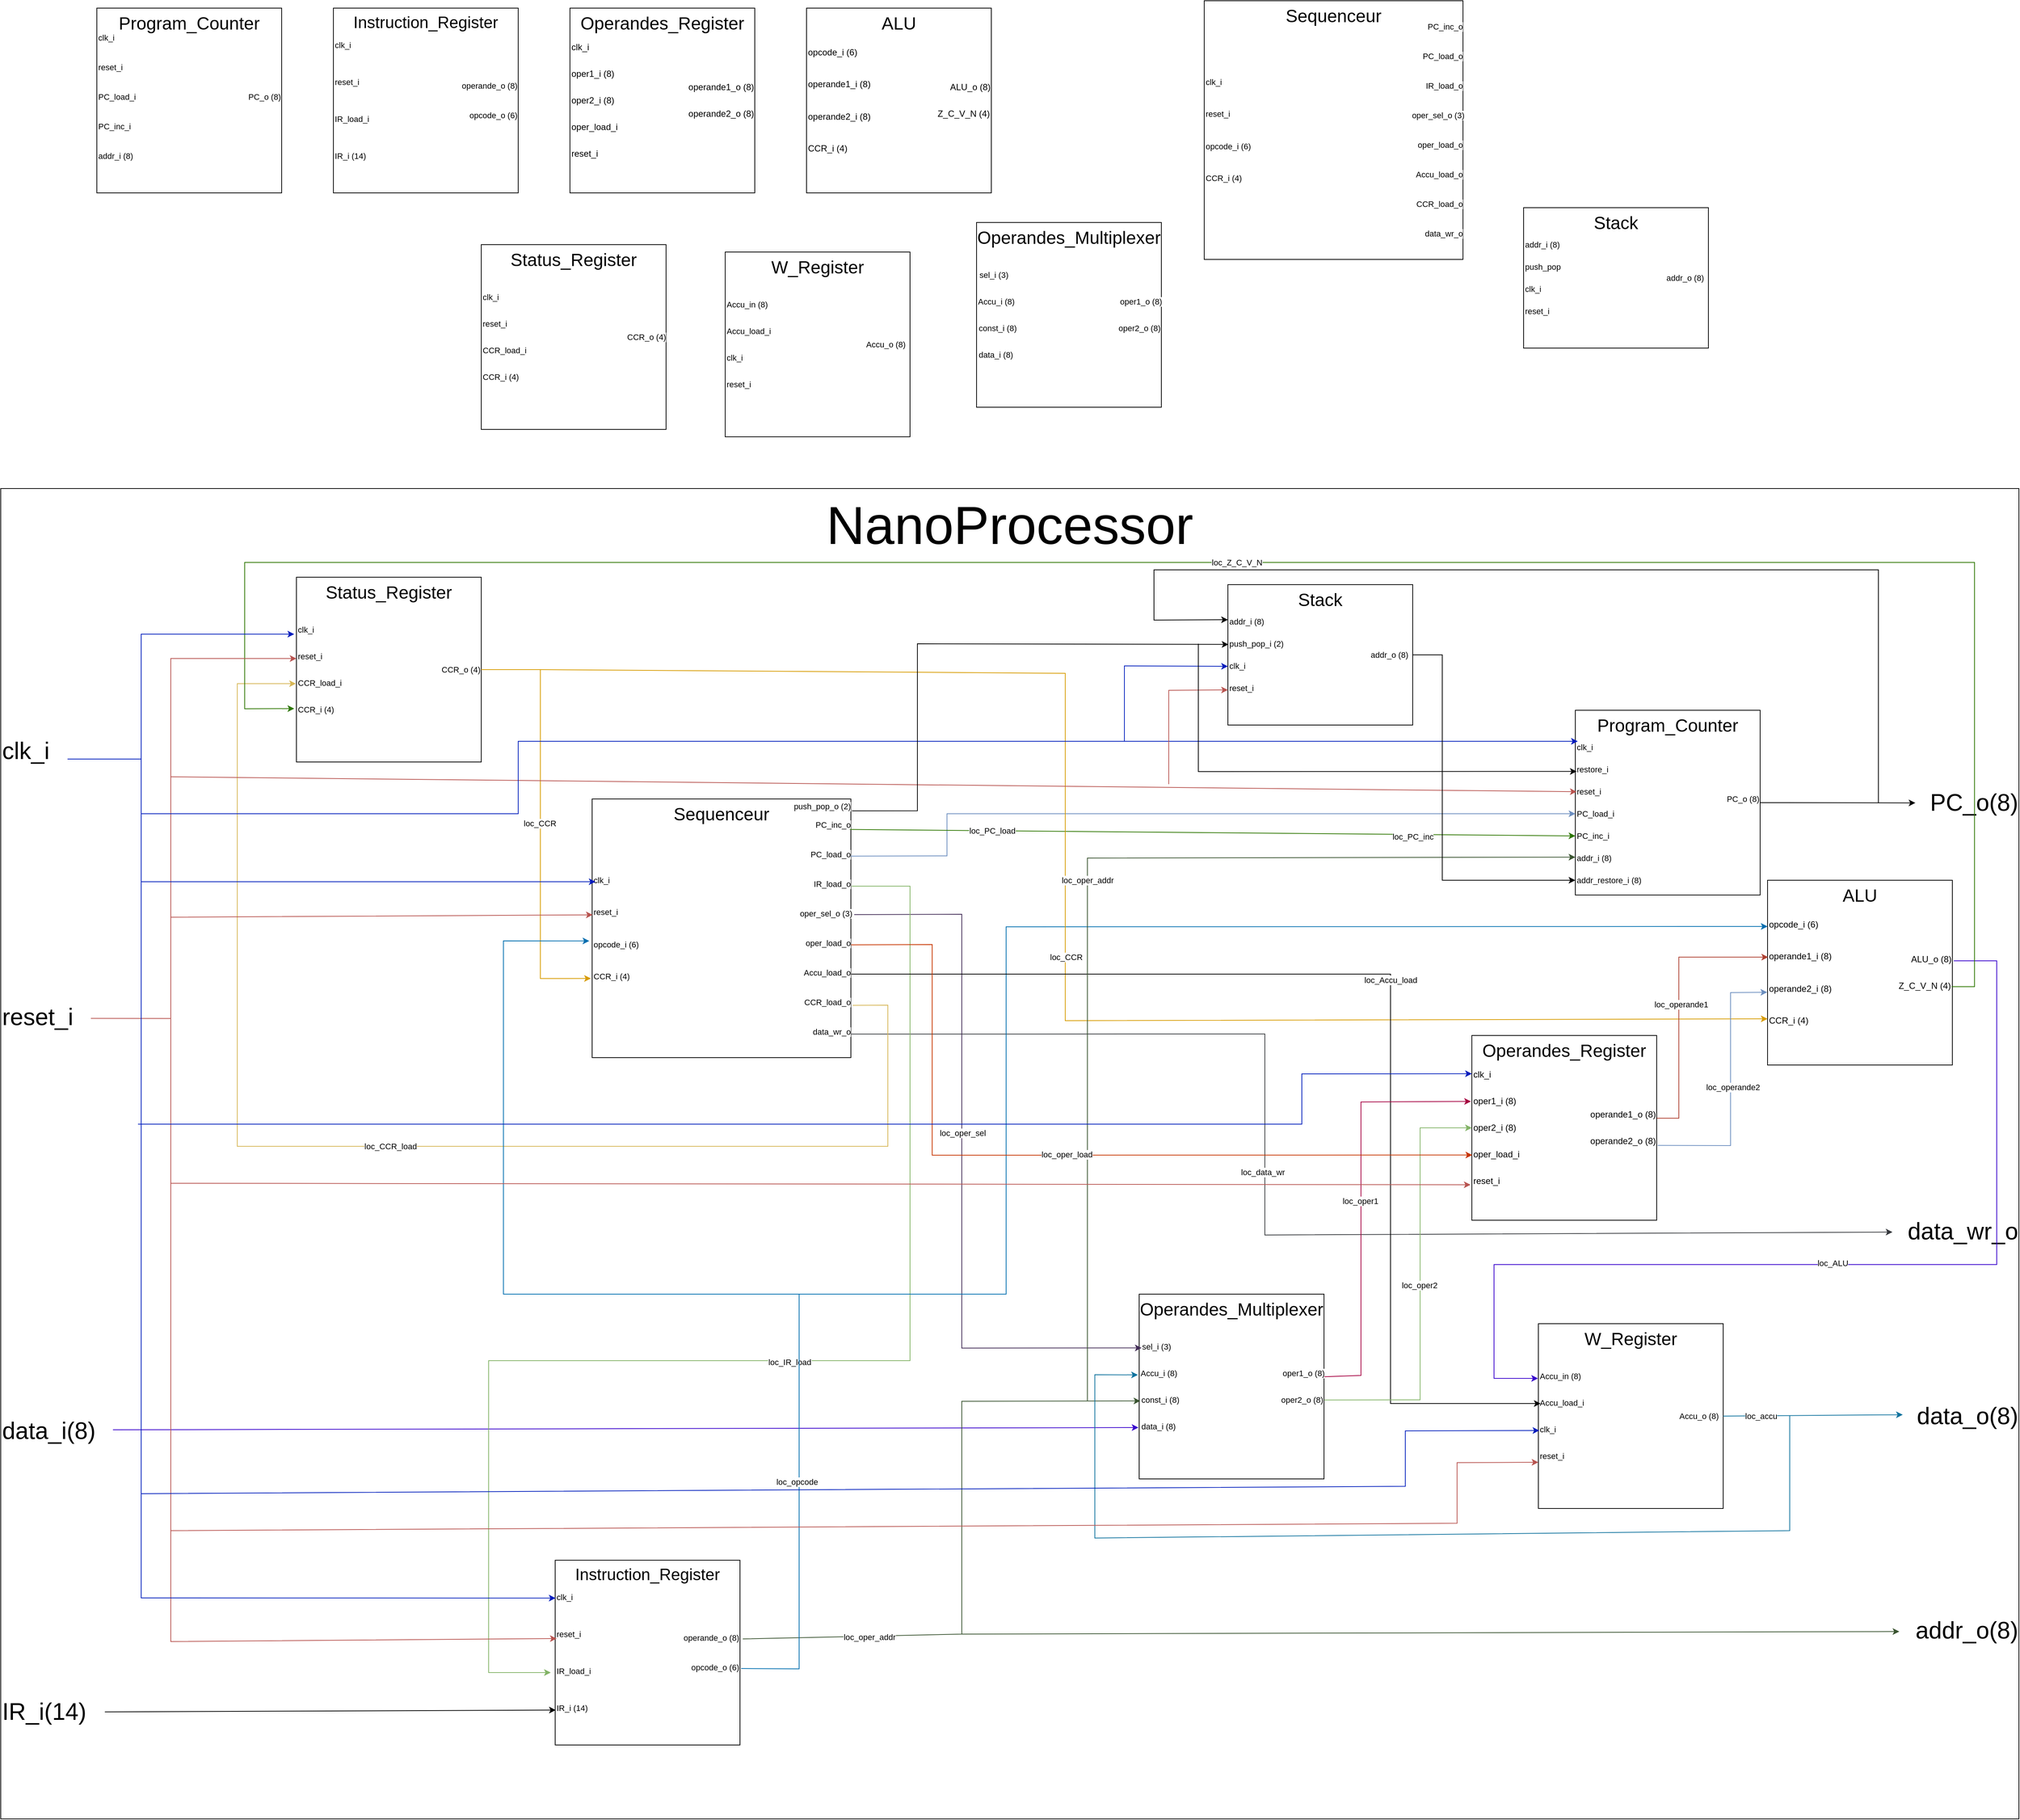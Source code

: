<mxfile version="24.2.5" type="github">
  <diagram name="Page-1" id="FPIdoWPQeFc5p-aKN6lN">
    <mxGraphModel dx="2867" dy="672" grid="1" gridSize="10" guides="1" tooltips="1" connect="1" arrows="1" fold="1" page="1" pageScale="1" pageWidth="850" pageHeight="1100" math="0" shadow="0">
      <root>
        <mxCell id="0" />
        <mxCell id="1" parent="0" />
        <mxCell id="pU5N5NDGk-DLxR4kdM4--10" value="" style="group" parent="1" vertex="1" connectable="0">
          <mxGeometry x="-800.002" y="40" width="250" height="250" as="geometry" />
        </mxCell>
        <mxCell id="di7hwIyVcmxTyqmBg4su-2" value="&lt;font style=&quot;font-size: 24px;&quot;&gt;Program_Counter&lt;/font&gt;" style="whiteSpace=wrap;html=1;aspect=fixed;verticalAlign=top;" parent="pU5N5NDGk-DLxR4kdM4--10" vertex="1">
          <mxGeometry x="0.002" width="249.998" height="249.998" as="geometry" />
        </mxCell>
        <mxCell id="pU5N5NDGk-DLxR4kdM4--3" value="clk_i" style="edgeLabel;html=1;align=left;verticalAlign=middle;resizable=0;points=[];" parent="pU5N5NDGk-DLxR4kdM4--10" vertex="1" connectable="0">
          <mxGeometry y="39.52" as="geometry" />
        </mxCell>
        <mxCell id="pU5N5NDGk-DLxR4kdM4--4" value="reset_i" style="edgeLabel;html=1;align=left;verticalAlign=middle;resizable=0;points=[];" parent="pU5N5NDGk-DLxR4kdM4--10" vertex="1" connectable="0">
          <mxGeometry y="79.52" as="geometry" />
        </mxCell>
        <mxCell id="pU5N5NDGk-DLxR4kdM4--5" value="PC_load_i" style="edgeLabel;html=1;align=left;verticalAlign=middle;resizable=0;points=[];" parent="pU5N5NDGk-DLxR4kdM4--10" vertex="1" connectable="0">
          <mxGeometry y="119.52" as="geometry" />
        </mxCell>
        <mxCell id="pU5N5NDGk-DLxR4kdM4--6" value="PC_inc_i" style="edgeLabel;html=1;align=left;verticalAlign=middle;resizable=0;points=[];" parent="pU5N5NDGk-DLxR4kdM4--10" vertex="1" connectable="0">
          <mxGeometry y="159.52" as="geometry" />
        </mxCell>
        <mxCell id="pU5N5NDGk-DLxR4kdM4--7" value="addr_i (8)" style="edgeLabel;html=1;align=left;verticalAlign=middle;resizable=0;points=[];" parent="pU5N5NDGk-DLxR4kdM4--10" vertex="1" connectable="0">
          <mxGeometry y="199.52" as="geometry" />
        </mxCell>
        <mxCell id="pU5N5NDGk-DLxR4kdM4--8" value="PC_o (8)" style="edgeLabel;html=1;align=right;verticalAlign=middle;resizable=0;points=[];" parent="pU5N5NDGk-DLxR4kdM4--10" vertex="1" connectable="0">
          <mxGeometry x="249.998" y="119.52" as="geometry" />
        </mxCell>
        <mxCell id="pU5N5NDGk-DLxR4kdM4--79" value="" style="group" parent="1" vertex="1" connectable="0">
          <mxGeometry x="-480" y="40" width="250" height="250" as="geometry" />
        </mxCell>
        <mxCell id="di7hwIyVcmxTyqmBg4su-104" value="&lt;font style=&quot;font-size: 22px;&quot;&gt;Instruction_Register&lt;/font&gt;" style="rounded=0;whiteSpace=wrap;html=1;verticalAlign=top;" parent="pU5N5NDGk-DLxR4kdM4--79" vertex="1">
          <mxGeometry width="250" height="250" as="geometry" />
        </mxCell>
        <mxCell id="pU5N5NDGk-DLxR4kdM4--29" value="reset_i" style="edgeLabel;html=1;align=left;verticalAlign=middle;resizable=0;points=[];" parent="pU5N5NDGk-DLxR4kdM4--79" vertex="1" connectable="0">
          <mxGeometry x="0.003" y="100" as="geometry" />
        </mxCell>
        <mxCell id="pU5N5NDGk-DLxR4kdM4--30" value="IR_load_i" style="edgeLabel;html=1;align=left;verticalAlign=middle;resizable=0;points=[];" parent="pU5N5NDGk-DLxR4kdM4--79" vertex="1" connectable="0">
          <mxGeometry x="0.003" y="150" as="geometry" />
        </mxCell>
        <mxCell id="pU5N5NDGk-DLxR4kdM4--31" value="IR_i (14)" style="edgeLabel;html=1;align=left;verticalAlign=middle;resizable=0;points=[];" parent="pU5N5NDGk-DLxR4kdM4--79" vertex="1" connectable="0">
          <mxGeometry x="0.003" y="200.0" as="geometry" />
        </mxCell>
        <mxCell id="pU5N5NDGk-DLxR4kdM4--32" value="clk_i" style="edgeLabel;html=1;align=left;verticalAlign=middle;resizable=0;points=[];" parent="pU5N5NDGk-DLxR4kdM4--79" vertex="1" connectable="0">
          <mxGeometry x="0.003" y="50.0" as="geometry" />
        </mxCell>
        <mxCell id="pU5N5NDGk-DLxR4kdM4--33" value="operande_o (8)" style="edgeLabel;html=1;align=right;verticalAlign=middle;resizable=0;points=[];" parent="pU5N5NDGk-DLxR4kdM4--79" vertex="1" connectable="0">
          <mxGeometry x="249.999" y="105.0" as="geometry" />
        </mxCell>
        <mxCell id="pU5N5NDGk-DLxR4kdM4--34" value="opcode_o (6)" style="edgeLabel;html=1;align=right;verticalAlign=middle;resizable=0;points=[];" parent="pU5N5NDGk-DLxR4kdM4--79" vertex="1" connectable="0">
          <mxGeometry x="249.999" y="145.0" as="geometry" />
        </mxCell>
        <mxCell id="pU5N5NDGk-DLxR4kdM4--80" value="" style="group" parent="1" vertex="1" connectable="0">
          <mxGeometry x="-160" y="40" width="250" height="250" as="geometry" />
        </mxCell>
        <mxCell id="9xyX19tClgwM5pYCOrdM-19" value="&lt;font style=&quot;font-size: 24px;&quot;&gt;Operandes_Register&lt;/font&gt;" style="rounded=0;whiteSpace=wrap;html=1;container=0;verticalAlign=top;" parent="pU5N5NDGk-DLxR4kdM4--80" vertex="1">
          <mxGeometry width="250" height="250" as="geometry" />
        </mxCell>
        <mxCell id="pU5N5NDGk-DLxR4kdM4--21" value="clk_i" style="edgeLabel;html=1;align=left;verticalAlign=middle;resizable=0;points=[];container=0;fontSize=12;" parent="pU5N5NDGk-DLxR4kdM4--80" vertex="1" connectable="0">
          <mxGeometry x="0.002" y="53.03" as="geometry" />
        </mxCell>
        <mxCell id="pU5N5NDGk-DLxR4kdM4--22" value="oper1_i (8)" style="edgeLabel;html=1;align=left;verticalAlign=middle;resizable=0;points=[];container=0;fontSize=12;" parent="pU5N5NDGk-DLxR4kdM4--80" vertex="1" connectable="0">
          <mxGeometry x="0.002" y="89" as="geometry" />
        </mxCell>
        <mxCell id="pU5N5NDGk-DLxR4kdM4--23" value="oper2_i (8)" style="edgeLabel;html=1;align=left;verticalAlign=middle;resizable=0;points=[];container=0;fontSize=12;" parent="pU5N5NDGk-DLxR4kdM4--80" vertex="1" connectable="0">
          <mxGeometry x="0.002" y="125" as="geometry" />
        </mxCell>
        <mxCell id="pU5N5NDGk-DLxR4kdM4--24" value="oper_load_i" style="edgeLabel;html=1;align=left;verticalAlign=middle;resizable=0;points=[];container=0;fontSize=12;" parent="pU5N5NDGk-DLxR4kdM4--80" vertex="1" connectable="0">
          <mxGeometry x="0.002" y="161" as="geometry" />
        </mxCell>
        <mxCell id="pU5N5NDGk-DLxR4kdM4--25" value="reset_i" style="edgeLabel;html=1;align=left;verticalAlign=middle;resizable=0;points=[];container=0;fontSize=12;" parent="pU5N5NDGk-DLxR4kdM4--80" vertex="1" connectable="0">
          <mxGeometry x="0.002" y="196.975" as="geometry" />
        </mxCell>
        <mxCell id="pU5N5NDGk-DLxR4kdM4--26" value="operande2_o (8)" style="edgeLabel;html=1;align=right;verticalAlign=middle;resizable=0;points=[];container=0;fontSize=12;" parent="pU5N5NDGk-DLxR4kdM4--80" vertex="1" connectable="0">
          <mxGeometry x="249.996" y="143.046" as="geometry" />
        </mxCell>
        <mxCell id="pU5N5NDGk-DLxR4kdM4--27" value="operande1_o (8)" style="edgeLabel;html=1;align=right;verticalAlign=middle;resizable=0;points=[];container=0;fontSize=12;" parent="pU5N5NDGk-DLxR4kdM4--80" vertex="1" connectable="0">
          <mxGeometry x="249.996" y="106.947" as="geometry" />
        </mxCell>
        <mxCell id="pU5N5NDGk-DLxR4kdM4--81" value="" style="group" parent="1" vertex="1" connectable="0">
          <mxGeometry x="160" y="40" width="250" height="250" as="geometry" />
        </mxCell>
        <mxCell id="9xyX19tClgwM5pYCOrdM-34" value="ALU" style="rounded=0;whiteSpace=wrap;html=1;container=0;verticalAlign=top;fontSize=24;" parent="pU5N5NDGk-DLxR4kdM4--81" vertex="1">
          <mxGeometry x="0.0" width="250.0" height="250" as="geometry" />
        </mxCell>
        <mxCell id="pU5N5NDGk-DLxR4kdM4--36" value="opcode_i (6)" style="edgeLabel;html=1;align=left;verticalAlign=middle;resizable=0;points=[];container=0;fontSize=12;" parent="pU5N5NDGk-DLxR4kdM4--81" vertex="1" connectable="0">
          <mxGeometry y="59.458" as="geometry" />
        </mxCell>
        <mxCell id="pU5N5NDGk-DLxR4kdM4--37" value="operande1_i (8)" style="edgeLabel;html=1;align=left;verticalAlign=middle;resizable=0;points=[];container=0;fontSize=12;" parent="pU5N5NDGk-DLxR4kdM4--81" vertex="1" connectable="0">
          <mxGeometry x="0.002" y="102.46" as="geometry" />
        </mxCell>
        <mxCell id="pU5N5NDGk-DLxR4kdM4--38" value="operande2_i (8)" style="edgeLabel;html=1;align=left;verticalAlign=middle;resizable=0;points=[];container=0;fontSize=12;" parent="pU5N5NDGk-DLxR4kdM4--81" vertex="1" connectable="0">
          <mxGeometry x="0.004" y="146.46" as="geometry" />
        </mxCell>
        <mxCell id="pU5N5NDGk-DLxR4kdM4--39" value="CCR_i (4)" style="edgeLabel;html=1;align=left;verticalAlign=middle;resizable=0;points=[];container=0;fontSize=12;" parent="pU5N5NDGk-DLxR4kdM4--81" vertex="1" connectable="0">
          <mxGeometry x="0.004" y="189.458" as="geometry" />
        </mxCell>
        <mxCell id="pU5N5NDGk-DLxR4kdM4--40" value="ALU_o (8)" style="edgeLabel;html=1;align=right;verticalAlign=middle;resizable=0;points=[];container=0;fontSize=12;" parent="pU5N5NDGk-DLxR4kdM4--81" vertex="1" connectable="0">
          <mxGeometry x="249.996" y="107.14" as="geometry" />
        </mxCell>
        <mxCell id="pU5N5NDGk-DLxR4kdM4--41" value="Z_C_V_N (4)" style="edgeLabel;html=1;align=right;verticalAlign=middle;resizable=0;points=[];container=0;fontSize=12;" parent="pU5N5NDGk-DLxR4kdM4--81" vertex="1" connectable="0">
          <mxGeometry x="248.954" y="142.854" as="geometry" />
        </mxCell>
        <mxCell id="pU5N5NDGk-DLxR4kdM4--82" value="" style="group" parent="1" vertex="1" connectable="0">
          <mxGeometry x="389.998" y="330" width="251.04" height="250" as="geometry" />
        </mxCell>
        <mxCell id="9xyX19tClgwM5pYCOrdM-1" value="Operandes_Multiplexer" style="rounded=0;whiteSpace=wrap;html=1;verticalAlign=top;fontSize=24;" parent="pU5N5NDGk-DLxR4kdM4--82" vertex="1">
          <mxGeometry x="0.002" width="249.996" height="250" as="geometry" />
        </mxCell>
        <mxCell id="pU5N5NDGk-DLxR4kdM4--66" value="sel_i (3)" style="edgeLabel;html=1;align=left;verticalAlign=middle;resizable=0;points=[];" parent="pU5N5NDGk-DLxR4kdM4--82" vertex="1" connectable="0">
          <mxGeometry x="2.293" y="70.877" as="geometry" />
        </mxCell>
        <mxCell id="pU5N5NDGk-DLxR4kdM4--67" value="Accu_i (8)" style="edgeLabel;html=1;align=left;verticalAlign=middle;resizable=0;points=[];" parent="pU5N5NDGk-DLxR4kdM4--82" vertex="1" connectable="0">
          <mxGeometry y="107" as="geometry" />
        </mxCell>
        <mxCell id="pU5N5NDGk-DLxR4kdM4--68" value="const_i&amp;nbsp;(8)" style="edgeLabel;html=1;align=left;verticalAlign=middle;resizable=0;points=[];" parent="pU5N5NDGk-DLxR4kdM4--82" vertex="1" connectable="0">
          <mxGeometry x="1.473" y="143" as="geometry" />
        </mxCell>
        <mxCell id="pU5N5NDGk-DLxR4kdM4--69" value="data_i&amp;nbsp;(8)" style="edgeLabel;html=1;align=left;verticalAlign=middle;resizable=0;points=[];" parent="pU5N5NDGk-DLxR4kdM4--82" vertex="1" connectable="0">
          <mxGeometry x="1.473" y="179.115" as="geometry" />
        </mxCell>
        <mxCell id="pU5N5NDGk-DLxR4kdM4--70" value="oper1_o (8)" style="edgeLabel;html=1;align=right;verticalAlign=middle;resizable=0;points=[];" parent="pU5N5NDGk-DLxR4kdM4--82" vertex="1" connectable="0">
          <mxGeometry x="251.04" y="107.142" as="geometry" />
        </mxCell>
        <mxCell id="pU5N5NDGk-DLxR4kdM4--71" value="oper2_o (8)" style="edgeLabel;html=1;align=right;verticalAlign=middle;resizable=0;points=[];" parent="pU5N5NDGk-DLxR4kdM4--82" vertex="1" connectable="0">
          <mxGeometry x="249.998" y="142.856" as="geometry" />
        </mxCell>
        <mxCell id="pU5N5NDGk-DLxR4kdM4--83" value="" style="group" parent="1" vertex="1" connectable="0">
          <mxGeometry x="49.996" y="370" width="250" height="250" as="geometry" />
        </mxCell>
        <mxCell id="9xyX19tClgwM5pYCOrdM-66" value="W_Register" style="rounded=0;whiteSpace=wrap;html=1;container=0;verticalAlign=top;fontSize=24;" parent="pU5N5NDGk-DLxR4kdM4--83" vertex="1">
          <mxGeometry x="0.004" width="249.996" height="250" as="geometry" />
        </mxCell>
        <mxCell id="pU5N5NDGk-DLxR4kdM4--73" value="Accu_o (8)" style="edgeLabel;html=1;align=right;verticalAlign=middle;resizable=0;points=[];container=0;" parent="pU5N5NDGk-DLxR4kdM4--83" vertex="1" connectable="0">
          <mxGeometry x="244.794" y="124.999" as="geometry" />
        </mxCell>
        <mxCell id="pU5N5NDGk-DLxR4kdM4--74" value="Accu_in (8)" style="edgeLabel;html=1;align=left;verticalAlign=middle;resizable=0;points=[];container=0;" parent="pU5N5NDGk-DLxR4kdM4--83" vertex="1" connectable="0">
          <mxGeometry x="0.004" y="70.886" as="geometry" />
        </mxCell>
        <mxCell id="pU5N5NDGk-DLxR4kdM4--75" value="Accu_load_i" style="edgeLabel;html=1;align=left;verticalAlign=middle;resizable=0;points=[];container=0;" parent="pU5N5NDGk-DLxR4kdM4--83" vertex="1" connectable="0">
          <mxGeometry y="107" as="geometry" />
        </mxCell>
        <mxCell id="pU5N5NDGk-DLxR4kdM4--76" value="clk_i" style="edgeLabel;html=1;align=left;verticalAlign=middle;resizable=0;points=[];container=0;" parent="pU5N5NDGk-DLxR4kdM4--83" vertex="1" connectable="0">
          <mxGeometry x="0.008" y="143" as="geometry" />
        </mxCell>
        <mxCell id="pU5N5NDGk-DLxR4kdM4--77" value="reset_i" style="edgeLabel;html=1;align=left;verticalAlign=middle;resizable=0;points=[];container=0;" parent="pU5N5NDGk-DLxR4kdM4--83" vertex="1" connectable="0">
          <mxGeometry x="0.008" y="179.118" as="geometry" />
        </mxCell>
        <mxCell id="pU5N5NDGk-DLxR4kdM4--84" value="" style="group" parent="1" vertex="1" connectable="0">
          <mxGeometry x="-279.99" y="360" width="249.993" height="250" as="geometry" />
        </mxCell>
        <mxCell id="9xyX19tClgwM5pYCOrdM-53" value="Status_Register" style="rounded=0;whiteSpace=wrap;html=1;container=0;verticalAlign=top;fontSize=24;" parent="pU5N5NDGk-DLxR4kdM4--84" vertex="1">
          <mxGeometry width="249.99" height="250" as="geometry" />
        </mxCell>
        <mxCell id="pU5N5NDGk-DLxR4kdM4--56" value="CCR_o (4)" style="edgeLabel;html=1;align=right;verticalAlign=middle;resizable=0;points=[];container=0;" parent="pU5N5NDGk-DLxR4kdM4--84" vertex="1" connectable="0">
          <mxGeometry x="249.993" y="124.999" as="geometry" />
        </mxCell>
        <mxCell id="pU5N5NDGk-DLxR4kdM4--61" value="clk_i" style="edgeLabel;html=1;align=left;verticalAlign=middle;resizable=0;points=[];container=0;" parent="pU5N5NDGk-DLxR4kdM4--84" vertex="1" connectable="0">
          <mxGeometry x="0.003" y="70.887" as="geometry" />
        </mxCell>
        <mxCell id="pU5N5NDGk-DLxR4kdM4--62" value="reset_i" style="edgeLabel;html=1;align=left;verticalAlign=middle;resizable=0;points=[];container=0;" parent="pU5N5NDGk-DLxR4kdM4--84" vertex="1" connectable="0">
          <mxGeometry x="0.006" y="107" as="geometry" />
        </mxCell>
        <mxCell id="pU5N5NDGk-DLxR4kdM4--63" value="CCR_load_i" style="edgeLabel;html=1;align=left;verticalAlign=middle;resizable=0;points=[];container=0;" parent="pU5N5NDGk-DLxR4kdM4--84" vertex="1" connectable="0">
          <mxGeometry x="0.01" y="143" as="geometry" />
        </mxCell>
        <mxCell id="pU5N5NDGk-DLxR4kdM4--64" value="CCR_i (4)" style="edgeLabel;html=1;align=left;verticalAlign=middle;resizable=0;points=[];container=0;" parent="pU5N5NDGk-DLxR4kdM4--84" vertex="1" connectable="0">
          <mxGeometry x="0.01" y="179.118" as="geometry" />
        </mxCell>
        <mxCell id="pU5N5NDGk-DLxR4kdM4--85" value="" style="group" parent="1" vertex="1" connectable="0">
          <mxGeometry x="697.996" y="30" width="352.005" height="350" as="geometry" />
        </mxCell>
        <mxCell id="di7hwIyVcmxTyqmBg4su-79" value="Sequenceur" style="rounded=0;whiteSpace=wrap;html=1;verticalAlign=top;fontSize=24;" parent="pU5N5NDGk-DLxR4kdM4--85" vertex="1">
          <mxGeometry x="0.004" width="350" height="350" as="geometry" />
        </mxCell>
        <mxCell id="pU5N5NDGk-DLxR4kdM4--43" value="PC_inc_o" style="edgeLabel;html=1;align=right;verticalAlign=middle;resizable=0;points=[];" parent="pU5N5NDGk-DLxR4kdM4--85" vertex="1" connectable="0">
          <mxGeometry x="350.005" y="35" as="geometry" />
        </mxCell>
        <mxCell id="pU5N5NDGk-DLxR4kdM4--44" value="PC_load_o" style="edgeLabel;html=1;align=right;verticalAlign=middle;resizable=0;points=[];" parent="pU5N5NDGk-DLxR4kdM4--85" vertex="1" connectable="0">
          <mxGeometry x="350.005" y="75" as="geometry" />
        </mxCell>
        <mxCell id="pU5N5NDGk-DLxR4kdM4--45" value="IR_load_o" style="edgeLabel;html=1;align=right;verticalAlign=middle;resizable=0;points=[];" parent="pU5N5NDGk-DLxR4kdM4--85" vertex="1" connectable="0">
          <mxGeometry x="350.005" y="115" as="geometry" />
        </mxCell>
        <mxCell id="pU5N5NDGk-DLxR4kdM4--46" value="oper_sel_o (3)" style="edgeLabel;html=1;align=right;verticalAlign=middle;resizable=0;points=[];" parent="pU5N5NDGk-DLxR4kdM4--85" vertex="1" connectable="0">
          <mxGeometry x="352.005" y="155" as="geometry" />
        </mxCell>
        <mxCell id="pU5N5NDGk-DLxR4kdM4--47" value="oper_load_o" style="edgeLabel;html=1;align=right;verticalAlign=middle;resizable=0;points=[];" parent="pU5N5NDGk-DLxR4kdM4--85" vertex="1" connectable="0">
          <mxGeometry x="350.005" y="195" as="geometry" />
        </mxCell>
        <mxCell id="pU5N5NDGk-DLxR4kdM4--48" value="Accu_load_o" style="edgeLabel;html=1;align=right;verticalAlign=middle;resizable=0;points=[];" parent="pU5N5NDGk-DLxR4kdM4--85" vertex="1" connectable="0">
          <mxGeometry x="350.005" y="235" as="geometry" />
        </mxCell>
        <mxCell id="pU5N5NDGk-DLxR4kdM4--49" value="CCR_load_o" style="edgeLabel;html=1;align=right;verticalAlign=middle;resizable=0;points=[];" parent="pU5N5NDGk-DLxR4kdM4--85" vertex="1" connectable="0">
          <mxGeometry x="350.005" y="275" as="geometry" />
        </mxCell>
        <mxCell id="pU5N5NDGk-DLxR4kdM4--50" value="data_wr_o" style="edgeLabel;html=1;align=right;verticalAlign=middle;resizable=0;points=[];" parent="pU5N5NDGk-DLxR4kdM4--85" vertex="1" connectable="0">
          <mxGeometry x="350.005" y="315" as="geometry" />
        </mxCell>
        <mxCell id="pU5N5NDGk-DLxR4kdM4--51" value="reset_i" style="edgeLabel;html=1;align=left;verticalAlign=middle;resizable=0;points=[];" parent="pU5N5NDGk-DLxR4kdM4--85" vertex="1" connectable="0">
          <mxGeometry y="153" as="geometry" />
        </mxCell>
        <mxCell id="pU5N5NDGk-DLxR4kdM4--52" value="CCR_i (4)" style="edgeLabel;html=1;align=left;verticalAlign=middle;resizable=0;points=[];" parent="pU5N5NDGk-DLxR4kdM4--85" vertex="1" connectable="0">
          <mxGeometry y="240.004" as="geometry" />
        </mxCell>
        <mxCell id="pU5N5NDGk-DLxR4kdM4--53" value="clk_i" style="edgeLabel;html=1;align=left;verticalAlign=middle;resizable=0;points=[];" parent="pU5N5NDGk-DLxR4kdM4--85" vertex="1" connectable="0">
          <mxGeometry y="110.004" as="geometry" />
        </mxCell>
        <mxCell id="pU5N5NDGk-DLxR4kdM4--54" value="opcode_i (6)" style="edgeLabel;html=1;align=left;verticalAlign=middle;resizable=0;points=[];" parent="pU5N5NDGk-DLxR4kdM4--85" vertex="1" connectable="0">
          <mxGeometry y="197" as="geometry" />
        </mxCell>
        <mxCell id="0-Zf8QYv5fdY0WKtleOx-1" value="NanoProcessor" style="rounded=0;whiteSpace=wrap;html=1;verticalAlign=top;fontSize=72;" parent="1" vertex="1">
          <mxGeometry x="-930" y="690" width="2730" height="1800" as="geometry" />
        </mxCell>
        <mxCell id="0-Zf8QYv5fdY0WKtleOx-2" value="" style="group" parent="1" vertex="1" connectable="0">
          <mxGeometry x="-130.004" y="1110" width="352.005" height="350" as="geometry" />
        </mxCell>
        <mxCell id="0-Zf8QYv5fdY0WKtleOx-3" value="Sequenceur" style="rounded=0;whiteSpace=wrap;html=1;verticalAlign=top;fontSize=24;" parent="0-Zf8QYv5fdY0WKtleOx-2" vertex="1">
          <mxGeometry x="0.004" width="350" height="350" as="geometry" />
        </mxCell>
        <mxCell id="0-Zf8QYv5fdY0WKtleOx-4" value="PC_inc_o" style="edgeLabel;html=1;align=right;verticalAlign=middle;resizable=0;points=[];" parent="0-Zf8QYv5fdY0WKtleOx-2" vertex="1" connectable="0">
          <mxGeometry x="350.005" y="35" as="geometry" />
        </mxCell>
        <mxCell id="0-Zf8QYv5fdY0WKtleOx-5" value="PC_load_o" style="edgeLabel;html=1;align=right;verticalAlign=middle;resizable=0;points=[];" parent="0-Zf8QYv5fdY0WKtleOx-2" vertex="1" connectable="0">
          <mxGeometry x="350.005" y="75" as="geometry" />
        </mxCell>
        <mxCell id="0-Zf8QYv5fdY0WKtleOx-6" value="IR_load_o" style="edgeLabel;html=1;align=right;verticalAlign=middle;resizable=0;points=[];" parent="0-Zf8QYv5fdY0WKtleOx-2" vertex="1" connectable="0">
          <mxGeometry x="350.005" y="115" as="geometry" />
        </mxCell>
        <mxCell id="0-Zf8QYv5fdY0WKtleOx-7" value="oper_sel_o (3)" style="edgeLabel;html=1;align=right;verticalAlign=middle;resizable=0;points=[];" parent="0-Zf8QYv5fdY0WKtleOx-2" vertex="1" connectable="0">
          <mxGeometry x="352.005" y="155" as="geometry" />
        </mxCell>
        <mxCell id="0-Zf8QYv5fdY0WKtleOx-8" value="oper_load_o" style="edgeLabel;html=1;align=right;verticalAlign=middle;resizable=0;points=[];" parent="0-Zf8QYv5fdY0WKtleOx-2" vertex="1" connectable="0">
          <mxGeometry x="350.005" y="195" as="geometry" />
        </mxCell>
        <mxCell id="0-Zf8QYv5fdY0WKtleOx-9" value="Accu_load_o" style="edgeLabel;html=1;align=right;verticalAlign=middle;resizable=0;points=[];" parent="0-Zf8QYv5fdY0WKtleOx-2" vertex="1" connectable="0">
          <mxGeometry x="350.005" y="235" as="geometry" />
        </mxCell>
        <mxCell id="0-Zf8QYv5fdY0WKtleOx-10" value="CCR_load_o" style="edgeLabel;html=1;align=right;verticalAlign=middle;resizable=0;points=[];" parent="0-Zf8QYv5fdY0WKtleOx-2" vertex="1" connectable="0">
          <mxGeometry x="350.005" y="275" as="geometry" />
        </mxCell>
        <mxCell id="0-Zf8QYv5fdY0WKtleOx-11" value="data_wr_o" style="edgeLabel;html=1;align=right;verticalAlign=middle;resizable=0;points=[];" parent="0-Zf8QYv5fdY0WKtleOx-2" vertex="1" connectable="0">
          <mxGeometry x="350.005" y="315" as="geometry" />
        </mxCell>
        <mxCell id="0-Zf8QYv5fdY0WKtleOx-12" value="reset_i" style="edgeLabel;html=1;align=left;verticalAlign=middle;resizable=0;points=[];" parent="0-Zf8QYv5fdY0WKtleOx-2" vertex="1" connectable="0">
          <mxGeometry y="153" as="geometry" />
        </mxCell>
        <mxCell id="0-Zf8QYv5fdY0WKtleOx-13" value="CCR_i (4)" style="edgeLabel;html=1;align=left;verticalAlign=middle;resizable=0;points=[];" parent="0-Zf8QYv5fdY0WKtleOx-2" vertex="1" connectable="0">
          <mxGeometry y="240.004" as="geometry" />
        </mxCell>
        <mxCell id="0-Zf8QYv5fdY0WKtleOx-14" value="clk_i" style="edgeLabel;html=1;align=left;verticalAlign=middle;resizable=0;points=[];" parent="0-Zf8QYv5fdY0WKtleOx-2" vertex="1" connectable="0">
          <mxGeometry y="110.004" as="geometry" />
        </mxCell>
        <mxCell id="0-Zf8QYv5fdY0WKtleOx-15" value="opcode_i (6)" style="edgeLabel;html=1;align=left;verticalAlign=middle;resizable=0;points=[];" parent="0-Zf8QYv5fdY0WKtleOx-2" vertex="1" connectable="0">
          <mxGeometry y="197" as="geometry" />
        </mxCell>
        <mxCell id="9DxtKg8gXfVsGl6sE2eN-21" value="push_pop_o (2)" style="edgeLabel;html=1;align=right;verticalAlign=middle;resizable=0;points=[];" vertex="1" connectable="0" parent="0-Zf8QYv5fdY0WKtleOx-2">
          <mxGeometry x="350.005" y="10" as="geometry" />
        </mxCell>
        <mxCell id="0-Zf8QYv5fdY0WKtleOx-16" value="" style="group" parent="1" vertex="1" connectable="0">
          <mxGeometry x="-530.0" y="810" width="249.993" height="250" as="geometry" />
        </mxCell>
        <mxCell id="0-Zf8QYv5fdY0WKtleOx-17" value="Status_Register" style="rounded=0;whiteSpace=wrap;html=1;container=0;verticalAlign=top;fontSize=24;" parent="0-Zf8QYv5fdY0WKtleOx-16" vertex="1">
          <mxGeometry width="249.99" height="250" as="geometry" />
        </mxCell>
        <mxCell id="0-Zf8QYv5fdY0WKtleOx-18" value="CCR_o (4)" style="edgeLabel;html=1;align=right;verticalAlign=middle;resizable=0;points=[];container=0;" parent="0-Zf8QYv5fdY0WKtleOx-16" vertex="1" connectable="0">
          <mxGeometry x="249.993" y="124.999" as="geometry" />
        </mxCell>
        <mxCell id="0-Zf8QYv5fdY0WKtleOx-19" value="clk_i" style="edgeLabel;html=1;align=left;verticalAlign=middle;resizable=0;points=[];container=0;" parent="0-Zf8QYv5fdY0WKtleOx-16" vertex="1" connectable="0">
          <mxGeometry x="0.003" y="70.887" as="geometry" />
        </mxCell>
        <mxCell id="0-Zf8QYv5fdY0WKtleOx-20" value="reset_i" style="edgeLabel;html=1;align=left;verticalAlign=middle;resizable=0;points=[];container=0;" parent="0-Zf8QYv5fdY0WKtleOx-16" vertex="1" connectable="0">
          <mxGeometry x="0.006" y="107" as="geometry" />
        </mxCell>
        <mxCell id="0-Zf8QYv5fdY0WKtleOx-21" value="CCR_load_i" style="edgeLabel;html=1;align=left;verticalAlign=middle;resizable=0;points=[];container=0;" parent="0-Zf8QYv5fdY0WKtleOx-16" vertex="1" connectable="0">
          <mxGeometry x="0.01" y="143" as="geometry" />
        </mxCell>
        <mxCell id="0-Zf8QYv5fdY0WKtleOx-22" value="CCR_i (4)" style="edgeLabel;html=1;align=left;verticalAlign=middle;resizable=0;points=[];container=0;" parent="0-Zf8QYv5fdY0WKtleOx-16" vertex="1" connectable="0">
          <mxGeometry x="0.01" y="179.118" as="geometry" />
        </mxCell>
        <mxCell id="0-Zf8QYv5fdY0WKtleOx-23" value="" style="group" parent="1" vertex="1" connectable="0">
          <mxGeometry x="1149.996" y="1820" width="250" height="250" as="geometry" />
        </mxCell>
        <mxCell id="0-Zf8QYv5fdY0WKtleOx-24" value="W_Register" style="rounded=0;whiteSpace=wrap;html=1;container=0;verticalAlign=top;fontSize=24;" parent="0-Zf8QYv5fdY0WKtleOx-23" vertex="1">
          <mxGeometry x="0.004" width="249.996" height="250" as="geometry" />
        </mxCell>
        <mxCell id="0-Zf8QYv5fdY0WKtleOx-25" value="Accu_o (8)" style="edgeLabel;html=1;align=right;verticalAlign=middle;resizable=0;points=[];container=0;" parent="0-Zf8QYv5fdY0WKtleOx-23" vertex="1" connectable="0">
          <mxGeometry x="244.794" y="124.999" as="geometry" />
        </mxCell>
        <mxCell id="0-Zf8QYv5fdY0WKtleOx-26" value="Accu_in (8)" style="edgeLabel;html=1;align=left;verticalAlign=middle;resizable=0;points=[];container=0;" parent="0-Zf8QYv5fdY0WKtleOx-23" vertex="1" connectable="0">
          <mxGeometry x="0.004" y="70.886" as="geometry" />
        </mxCell>
        <mxCell id="0-Zf8QYv5fdY0WKtleOx-27" value="Accu_load_i" style="edgeLabel;html=1;align=left;verticalAlign=middle;resizable=0;points=[];container=0;" parent="0-Zf8QYv5fdY0WKtleOx-23" vertex="1" connectable="0">
          <mxGeometry y="107" as="geometry" />
        </mxCell>
        <mxCell id="0-Zf8QYv5fdY0WKtleOx-28" value="clk_i" style="edgeLabel;html=1;align=left;verticalAlign=middle;resizable=0;points=[];container=0;" parent="0-Zf8QYv5fdY0WKtleOx-23" vertex="1" connectable="0">
          <mxGeometry x="0.008" y="143" as="geometry" />
        </mxCell>
        <mxCell id="0-Zf8QYv5fdY0WKtleOx-29" value="reset_i" style="edgeLabel;html=1;align=left;verticalAlign=middle;resizable=0;points=[];container=0;" parent="0-Zf8QYv5fdY0WKtleOx-23" vertex="1" connectable="0">
          <mxGeometry x="0.008" y="179.118" as="geometry" />
        </mxCell>
        <mxCell id="0-Zf8QYv5fdY0WKtleOx-30" value="" style="group" parent="1" vertex="1" connectable="0">
          <mxGeometry x="1199.998" y="990" width="250" height="250" as="geometry" />
        </mxCell>
        <mxCell id="0-Zf8QYv5fdY0WKtleOx-31" value="&lt;font style=&quot;font-size: 24px;&quot;&gt;Program_Counter&lt;/font&gt;" style="whiteSpace=wrap;html=1;aspect=fixed;verticalAlign=top;" parent="0-Zf8QYv5fdY0WKtleOx-30" vertex="1">
          <mxGeometry x="0.002" width="249.998" height="249.998" as="geometry" />
        </mxCell>
        <mxCell id="0-Zf8QYv5fdY0WKtleOx-32" value="clk_i" style="edgeLabel;html=1;align=left;verticalAlign=middle;resizable=0;points=[];" parent="0-Zf8QYv5fdY0WKtleOx-30" vertex="1" connectable="0">
          <mxGeometry y="50" as="geometry" />
        </mxCell>
        <mxCell id="0-Zf8QYv5fdY0WKtleOx-33" value="reset_i" style="edgeLabel;html=1;align=left;verticalAlign=middle;resizable=0;points=[];" parent="0-Zf8QYv5fdY0WKtleOx-30" vertex="1" connectable="0">
          <mxGeometry y="110" as="geometry" />
        </mxCell>
        <mxCell id="0-Zf8QYv5fdY0WKtleOx-34" value="PC_load_i" style="edgeLabel;html=1;align=left;verticalAlign=middle;resizable=0;points=[];" parent="0-Zf8QYv5fdY0WKtleOx-30" vertex="1" connectable="0">
          <mxGeometry y="140" as="geometry" />
        </mxCell>
        <mxCell id="0-Zf8QYv5fdY0WKtleOx-35" value="PC_inc_i" style="edgeLabel;html=1;align=left;verticalAlign=middle;resizable=0;points=[];" parent="0-Zf8QYv5fdY0WKtleOx-30" vertex="1" connectable="0">
          <mxGeometry y="170" as="geometry" />
        </mxCell>
        <mxCell id="0-Zf8QYv5fdY0WKtleOx-36" value="addr_i (8)" style="edgeLabel;html=1;align=left;verticalAlign=middle;resizable=0;points=[];" parent="0-Zf8QYv5fdY0WKtleOx-30" vertex="1" connectable="0">
          <mxGeometry y="200" as="geometry" />
        </mxCell>
        <mxCell id="0-Zf8QYv5fdY0WKtleOx-37" value="PC_o (8)" style="edgeLabel;html=1;align=right;verticalAlign=middle;resizable=0;points=[];" parent="0-Zf8QYv5fdY0WKtleOx-30" vertex="1" connectable="0">
          <mxGeometry x="249.998" y="119.52" as="geometry" />
        </mxCell>
        <mxCell id="9DxtKg8gXfVsGl6sE2eN-23" value="addr_restore_i (8)" style="edgeLabel;html=1;align=left;verticalAlign=middle;resizable=0;points=[];" vertex="1" connectable="0" parent="0-Zf8QYv5fdY0WKtleOx-30">
          <mxGeometry y="230" as="geometry" />
        </mxCell>
        <mxCell id="9DxtKg8gXfVsGl6sE2eN-27" value="restore_i" style="edgeLabel;html=1;align=left;verticalAlign=middle;resizable=0;points=[];" vertex="1" connectable="0" parent="0-Zf8QYv5fdY0WKtleOx-30">
          <mxGeometry y="80" as="geometry" />
        </mxCell>
        <mxCell id="0-Zf8QYv5fdY0WKtleOx-38" value="" style="group" parent="1" vertex="1" connectable="0">
          <mxGeometry x="-180" y="2140" width="250" height="250" as="geometry" />
        </mxCell>
        <mxCell id="0-Zf8QYv5fdY0WKtleOx-39" value="&lt;font style=&quot;font-size: 22px;&quot;&gt;Instruction_Register&lt;/font&gt;" style="rounded=0;whiteSpace=wrap;html=1;verticalAlign=top;" parent="0-Zf8QYv5fdY0WKtleOx-38" vertex="1">
          <mxGeometry width="250" height="250" as="geometry" />
        </mxCell>
        <mxCell id="0-Zf8QYv5fdY0WKtleOx-40" value="reset_i" style="edgeLabel;html=1;align=left;verticalAlign=middle;resizable=0;points=[];" parent="0-Zf8QYv5fdY0WKtleOx-38" vertex="1" connectable="0">
          <mxGeometry x="0.003" y="100" as="geometry" />
        </mxCell>
        <mxCell id="0-Zf8QYv5fdY0WKtleOx-41" value="IR_load_i" style="edgeLabel;html=1;align=left;verticalAlign=middle;resizable=0;points=[];" parent="0-Zf8QYv5fdY0WKtleOx-38" vertex="1" connectable="0">
          <mxGeometry x="0.003" y="150" as="geometry" />
        </mxCell>
        <mxCell id="0-Zf8QYv5fdY0WKtleOx-42" value="IR_i (14)" style="edgeLabel;html=1;align=left;verticalAlign=middle;resizable=0;points=[];" parent="0-Zf8QYv5fdY0WKtleOx-38" vertex="1" connectable="0">
          <mxGeometry x="0.003" y="200.0" as="geometry" />
        </mxCell>
        <mxCell id="0-Zf8QYv5fdY0WKtleOx-43" value="clk_i" style="edgeLabel;html=1;align=left;verticalAlign=middle;resizable=0;points=[];" parent="0-Zf8QYv5fdY0WKtleOx-38" vertex="1" connectable="0">
          <mxGeometry x="0.003" y="50.0" as="geometry" />
        </mxCell>
        <mxCell id="0-Zf8QYv5fdY0WKtleOx-44" value="operande_o (8)" style="edgeLabel;html=1;align=right;verticalAlign=middle;resizable=0;points=[];" parent="0-Zf8QYv5fdY0WKtleOx-38" vertex="1" connectable="0">
          <mxGeometry x="249.999" y="105.0" as="geometry" />
        </mxCell>
        <mxCell id="0-Zf8QYv5fdY0WKtleOx-45" value="opcode_o (6)" style="edgeLabel;html=1;align=right;verticalAlign=middle;resizable=0;points=[];" parent="0-Zf8QYv5fdY0WKtleOx-38" vertex="1" connectable="0">
          <mxGeometry x="249.999" y="145.0" as="geometry" />
        </mxCell>
        <mxCell id="0-Zf8QYv5fdY0WKtleOx-46" value="" style="group" parent="1" vertex="1" connectable="0">
          <mxGeometry x="1060" y="1430" width="250" height="250" as="geometry" />
        </mxCell>
        <mxCell id="0-Zf8QYv5fdY0WKtleOx-47" value="&lt;font style=&quot;font-size: 24px;&quot;&gt;Operandes_Register&lt;/font&gt;" style="rounded=0;whiteSpace=wrap;html=1;container=0;verticalAlign=top;" parent="0-Zf8QYv5fdY0WKtleOx-46" vertex="1">
          <mxGeometry width="250" height="250" as="geometry" />
        </mxCell>
        <mxCell id="0-Zf8QYv5fdY0WKtleOx-48" value="clk_i" style="edgeLabel;html=1;align=left;verticalAlign=middle;resizable=0;points=[];container=0;fontSize=12;" parent="0-Zf8QYv5fdY0WKtleOx-46" vertex="1" connectable="0">
          <mxGeometry x="0.002" y="53.03" as="geometry" />
        </mxCell>
        <mxCell id="0-Zf8QYv5fdY0WKtleOx-49" value="oper1_i (8)" style="edgeLabel;html=1;align=left;verticalAlign=middle;resizable=0;points=[];container=0;fontSize=12;" parent="0-Zf8QYv5fdY0WKtleOx-46" vertex="1" connectable="0">
          <mxGeometry x="0.002" y="89" as="geometry" />
        </mxCell>
        <mxCell id="0-Zf8QYv5fdY0WKtleOx-50" value="oper2_i (8)" style="edgeLabel;html=1;align=left;verticalAlign=middle;resizable=0;points=[];container=0;fontSize=12;" parent="0-Zf8QYv5fdY0WKtleOx-46" vertex="1" connectable="0">
          <mxGeometry x="0.002" y="125" as="geometry" />
        </mxCell>
        <mxCell id="0-Zf8QYv5fdY0WKtleOx-51" value="oper_load_i" style="edgeLabel;html=1;align=left;verticalAlign=middle;resizable=0;points=[];container=0;fontSize=12;" parent="0-Zf8QYv5fdY0WKtleOx-46" vertex="1" connectable="0">
          <mxGeometry x="0.002" y="161" as="geometry" />
        </mxCell>
        <mxCell id="0-Zf8QYv5fdY0WKtleOx-52" value="reset_i" style="edgeLabel;html=1;align=left;verticalAlign=middle;resizable=0;points=[];container=0;fontSize=12;" parent="0-Zf8QYv5fdY0WKtleOx-46" vertex="1" connectable="0">
          <mxGeometry x="0.002" y="196.975" as="geometry" />
        </mxCell>
        <mxCell id="0-Zf8QYv5fdY0WKtleOx-53" value="operande2_o (8)" style="edgeLabel;html=1;align=right;verticalAlign=middle;resizable=0;points=[];container=0;fontSize=12;" parent="0-Zf8QYv5fdY0WKtleOx-46" vertex="1" connectable="0">
          <mxGeometry x="249.996" y="143.046" as="geometry" />
        </mxCell>
        <mxCell id="0-Zf8QYv5fdY0WKtleOx-54" value="operande1_o (8)" style="edgeLabel;html=1;align=right;verticalAlign=middle;resizable=0;points=[];container=0;fontSize=12;" parent="0-Zf8QYv5fdY0WKtleOx-46" vertex="1" connectable="0">
          <mxGeometry x="249.996" y="106.947" as="geometry" />
        </mxCell>
        <mxCell id="0-Zf8QYv5fdY0WKtleOx-55" value="&lt;div style=&quot;font-size: 32px;&quot; align=&quot;left&quot;&gt;&lt;font style=&quot;font-size: 32px;&quot;&gt;clk_i&lt;/font&gt;&lt;/div&gt;" style="text;html=1;align=left;verticalAlign=middle;resizable=0;points=[];autosize=1;strokeColor=none;fillColor=none;" parent="1" vertex="1">
          <mxGeometry x="-930" y="1020" width="90" height="50" as="geometry" />
        </mxCell>
        <mxCell id="0-Zf8QYv5fdY0WKtleOx-63" value="" style="group" parent="1" vertex="1" connectable="0">
          <mxGeometry x="1460" y="1220" width="250" height="250" as="geometry" />
        </mxCell>
        <mxCell id="0-Zf8QYv5fdY0WKtleOx-64" value="ALU" style="rounded=0;whiteSpace=wrap;html=1;container=0;verticalAlign=top;fontSize=24;" parent="0-Zf8QYv5fdY0WKtleOx-63" vertex="1">
          <mxGeometry x="0.0" width="250.0" height="250" as="geometry" />
        </mxCell>
        <mxCell id="0-Zf8QYv5fdY0WKtleOx-65" value="opcode_i (6)" style="edgeLabel;html=1;align=left;verticalAlign=middle;resizable=0;points=[];container=0;fontSize=12;" parent="0-Zf8QYv5fdY0WKtleOx-63" vertex="1" connectable="0">
          <mxGeometry y="59.458" as="geometry" />
        </mxCell>
        <mxCell id="0-Zf8QYv5fdY0WKtleOx-66" value="operande1_i (8)" style="edgeLabel;html=1;align=left;verticalAlign=middle;resizable=0;points=[];container=0;fontSize=12;" parent="0-Zf8QYv5fdY0WKtleOx-63" vertex="1" connectable="0">
          <mxGeometry x="0.002" y="102.46" as="geometry" />
        </mxCell>
        <mxCell id="0-Zf8QYv5fdY0WKtleOx-67" value="operande2_i (8)" style="edgeLabel;html=1;align=left;verticalAlign=middle;resizable=0;points=[];container=0;fontSize=12;" parent="0-Zf8QYv5fdY0WKtleOx-63" vertex="1" connectable="0">
          <mxGeometry x="0.004" y="146.46" as="geometry" />
        </mxCell>
        <mxCell id="0-Zf8QYv5fdY0WKtleOx-68" value="CCR_i (4)" style="edgeLabel;html=1;align=left;verticalAlign=middle;resizable=0;points=[];container=0;fontSize=12;" parent="0-Zf8QYv5fdY0WKtleOx-63" vertex="1" connectable="0">
          <mxGeometry x="0.004" y="189.458" as="geometry" />
        </mxCell>
        <mxCell id="0-Zf8QYv5fdY0WKtleOx-69" value="ALU_o (8)" style="edgeLabel;html=1;align=right;verticalAlign=middle;resizable=0;points=[];container=0;fontSize=12;" parent="0-Zf8QYv5fdY0WKtleOx-63" vertex="1" connectable="0">
          <mxGeometry x="249.996" y="107.14" as="geometry" />
        </mxCell>
        <mxCell id="0-Zf8QYv5fdY0WKtleOx-70" value="Z_C_V_N (4)" style="edgeLabel;html=1;align=right;verticalAlign=middle;resizable=0;points=[];container=0;fontSize=12;" parent="0-Zf8QYv5fdY0WKtleOx-63" vertex="1" connectable="0">
          <mxGeometry x="248.954" y="142.854" as="geometry" />
        </mxCell>
        <mxCell id="0-Zf8QYv5fdY0WKtleOx-71" value="" style="group" parent="1" vertex="1" connectable="0">
          <mxGeometry x="609.998" y="1780" width="251.04" height="250" as="geometry" />
        </mxCell>
        <mxCell id="0-Zf8QYv5fdY0WKtleOx-72" value="Operandes_Multiplexer" style="rounded=0;whiteSpace=wrap;html=1;verticalAlign=top;fontSize=24;" parent="0-Zf8QYv5fdY0WKtleOx-71" vertex="1">
          <mxGeometry x="0.002" width="249.996" height="250" as="geometry" />
        </mxCell>
        <mxCell id="0-Zf8QYv5fdY0WKtleOx-73" value="sel_i (3)" style="edgeLabel;html=1;align=left;verticalAlign=middle;resizable=0;points=[];" parent="0-Zf8QYv5fdY0WKtleOx-71" vertex="1" connectable="0">
          <mxGeometry x="2.293" y="70.877" as="geometry" />
        </mxCell>
        <mxCell id="0-Zf8QYv5fdY0WKtleOx-74" value="Accu_i (8)" style="edgeLabel;html=1;align=left;verticalAlign=middle;resizable=0;points=[];" parent="0-Zf8QYv5fdY0WKtleOx-71" vertex="1" connectable="0">
          <mxGeometry y="107" as="geometry" />
        </mxCell>
        <mxCell id="0-Zf8QYv5fdY0WKtleOx-75" value="const_i&amp;nbsp;(8)" style="edgeLabel;html=1;align=left;verticalAlign=middle;resizable=0;points=[];" parent="0-Zf8QYv5fdY0WKtleOx-71" vertex="1" connectable="0">
          <mxGeometry x="1.473" y="143" as="geometry" />
        </mxCell>
        <mxCell id="0-Zf8QYv5fdY0WKtleOx-76" value="data_i&amp;nbsp;(8)" style="edgeLabel;html=1;align=left;verticalAlign=middle;resizable=0;points=[];" parent="0-Zf8QYv5fdY0WKtleOx-71" vertex="1" connectable="0">
          <mxGeometry x="1.473" y="179.115" as="geometry" />
        </mxCell>
        <mxCell id="0-Zf8QYv5fdY0WKtleOx-77" value="oper1_o (8)" style="edgeLabel;html=1;align=right;verticalAlign=middle;resizable=0;points=[];" parent="0-Zf8QYv5fdY0WKtleOx-71" vertex="1" connectable="0">
          <mxGeometry x="251.04" y="107.142" as="geometry" />
        </mxCell>
        <mxCell id="0-Zf8QYv5fdY0WKtleOx-78" value="oper2_o (8)" style="edgeLabel;html=1;align=right;verticalAlign=middle;resizable=0;points=[];" parent="0-Zf8QYv5fdY0WKtleOx-71" vertex="1" connectable="0">
          <mxGeometry x="249.998" y="142.856" as="geometry" />
        </mxCell>
        <mxCell id="0-Zf8QYv5fdY0WKtleOx-79" value="&lt;div&gt;PC_o(8)&lt;/div&gt;" style="text;html=1;align=right;verticalAlign=middle;resizable=0;points=[];autosize=1;strokeColor=none;fillColor=none;fontSize=32;" parent="1" vertex="1">
          <mxGeometry x="1660" y="1090" width="140" height="50" as="geometry" />
        </mxCell>
        <mxCell id="0-Zf8QYv5fdY0WKtleOx-80" value="" style="endArrow=classic;html=1;rounded=0;exitX=1;exitY=0.5;exitDx=0;exitDy=0;entryX=0;entryY=0.507;entryDx=0;entryDy=0;entryPerimeter=0;" parent="1" source="0-Zf8QYv5fdY0WKtleOx-31" target="0-Zf8QYv5fdY0WKtleOx-79" edge="1">
          <mxGeometry width="50" height="50" relative="1" as="geometry">
            <mxPoint x="920" y="1770" as="sourcePoint" />
            <mxPoint x="970" y="1720" as="targetPoint" />
          </mxGeometry>
        </mxCell>
        <mxCell id="0-Zf8QYv5fdY0WKtleOx-81" value="&lt;font style=&quot;font-size: 32px;&quot;&gt;reset_i&lt;/font&gt;" style="text;html=1;align=left;verticalAlign=middle;resizable=0;points=[];autosize=1;strokeColor=none;fillColor=none;" parent="1" vertex="1">
          <mxGeometry x="-930" y="1380" width="120" height="50" as="geometry" />
        </mxCell>
        <mxCell id="0-Zf8QYv5fdY0WKtleOx-88" value="&lt;font style=&quot;font-size: 32px;&quot;&gt;IR_i(14)&lt;/font&gt;" style="text;html=1;align=left;verticalAlign=middle;resizable=0;points=[];autosize=1;strokeColor=none;fillColor=none;" parent="1" vertex="1">
          <mxGeometry x="-930" y="2320" width="140" height="50" as="geometry" />
        </mxCell>
        <mxCell id="0-Zf8QYv5fdY0WKtleOx-89" value="" style="endArrow=classic;html=1;rounded=0;exitX=1.006;exitY=0.505;exitDx=0;exitDy=0;exitPerimeter=0;entryX=0.003;entryY=0.811;entryDx=0;entryDy=0;entryPerimeter=0;" parent="1" source="0-Zf8QYv5fdY0WKtleOx-88" target="0-Zf8QYv5fdY0WKtleOx-39" edge="1">
          <mxGeometry width="50" height="50" relative="1" as="geometry">
            <mxPoint x="-550" y="1960" as="sourcePoint" />
            <mxPoint x="-500" y="1910" as="targetPoint" />
          </mxGeometry>
        </mxCell>
        <mxCell id="0-Zf8QYv5fdY0WKtleOx-90" value="&lt;div&gt;addr_o(8)&lt;/div&gt;" style="text;html=1;align=right;verticalAlign=middle;resizable=0;points=[];autosize=1;strokeColor=none;fillColor=none;fontSize=32;" parent="1" vertex="1">
          <mxGeometry x="1640" y="2210" width="160" height="50" as="geometry" />
        </mxCell>
        <mxCell id="0-Zf8QYv5fdY0WKtleOx-91" value="&lt;font style=&quot;font-size: 32px;&quot;&gt;data_i(8)&lt;/font&gt;" style="text;html=1;align=left;verticalAlign=middle;resizable=0;points=[];autosize=1;strokeColor=none;fillColor=none;" parent="1" vertex="1">
          <mxGeometry x="-930" y="1940" width="150" height="50" as="geometry" />
        </mxCell>
        <mxCell id="0-Zf8QYv5fdY0WKtleOx-92" value="" style="endArrow=classic;html=1;rounded=0;exitX=1.012;exitY=0.471;exitDx=0;exitDy=0;exitPerimeter=0;entryX=-0.004;entryY=0.722;entryDx=0;entryDy=0;entryPerimeter=0;fillColor=#6a00ff;strokeColor=#3700CC;" parent="1" source="0-Zf8QYv5fdY0WKtleOx-91" target="0-Zf8QYv5fdY0WKtleOx-72" edge="1">
          <mxGeometry width="50" height="50" relative="1" as="geometry">
            <mxPoint x="-630" y="2010" as="sourcePoint" />
            <mxPoint x="-580" y="1960" as="targetPoint" />
          </mxGeometry>
        </mxCell>
        <mxCell id="0-Zf8QYv5fdY0WKtleOx-93" value="data_o(8)" style="text;html=1;align=right;verticalAlign=middle;resizable=0;points=[];autosize=1;strokeColor=none;fillColor=none;fontSize=32;" parent="1" vertex="1">
          <mxGeometry x="1640" y="1920" width="160" height="50" as="geometry" />
        </mxCell>
        <mxCell id="0-Zf8QYv5fdY0WKtleOx-94" value="data_wr_o" style="text;html=1;align=right;verticalAlign=middle;resizable=0;points=[];autosize=1;strokeColor=none;fillColor=none;fontSize=32;" parent="1" vertex="1">
          <mxGeometry x="1630" y="1670" width="170" height="50" as="geometry" />
        </mxCell>
        <mxCell id="0-Zf8QYv5fdY0WKtleOx-95" value="" style="endArrow=classic;html=1;rounded=0;exitX=1;exitY=0.909;exitDx=0;exitDy=0;exitPerimeter=0;entryX=-0.006;entryY=0.52;entryDx=0;entryDy=0;entryPerimeter=0;fillColor=#ffff88;strokeColor=#36393d;" parent="1" source="0-Zf8QYv5fdY0WKtleOx-3" target="0-Zf8QYv5fdY0WKtleOx-94" edge="1">
          <mxGeometry width="50" height="50" relative="1" as="geometry">
            <mxPoint x="790" y="2170" as="sourcePoint" />
            <mxPoint x="840" y="2120" as="targetPoint" />
            <Array as="points">
              <mxPoint x="780" y="1428" />
              <mxPoint x="780" y="1700" />
            </Array>
          </mxGeometry>
        </mxCell>
        <mxCell id="0-Zf8QYv5fdY0WKtleOx-96" value="loc_data_wr" style="edgeLabel;html=1;align=center;verticalAlign=middle;resizable=0;points=[];" parent="0-Zf8QYv5fdY0WKtleOx-95" vertex="1" connectable="0">
          <mxGeometry x="-0.111" y="-3" relative="1" as="geometry">
            <mxPoint as="offset" />
          </mxGeometry>
        </mxCell>
        <mxCell id="0-Zf8QYv5fdY0WKtleOx-97" value="loc_CCR_load" style="endArrow=classic;html=1;rounded=0;entryX=-0.003;entryY=0.576;entryDx=0;entryDy=0;entryPerimeter=0;exitX=1.007;exitY=0.798;exitDx=0;exitDy=0;exitPerimeter=0;fillColor=#fff2cc;strokeColor=#d6b656;" parent="1" source="0-Zf8QYv5fdY0WKtleOx-3" target="0-Zf8QYv5fdY0WKtleOx-17" edge="1">
          <mxGeometry width="50" height="50" relative="1" as="geometry">
            <mxPoint y="1190" as="sourcePoint" />
            <mxPoint x="50" y="1140" as="targetPoint" />
            <Array as="points">
              <mxPoint x="270" y="1389" />
              <mxPoint x="270" y="1580" />
              <mxPoint x="-610" y="1580" />
              <mxPoint x="-610" y="954" />
            </Array>
          </mxGeometry>
        </mxCell>
        <mxCell id="0-Zf8QYv5fdY0WKtleOx-98" value="" style="endArrow=classic;html=1;rounded=0;entryX=0.013;entryY=0.291;entryDx=0;entryDy=0;entryPerimeter=0;exitX=1.013;exitY=0.447;exitDx=0;exitDy=0;exitPerimeter=0;fillColor=#76608a;strokeColor=#432D57;" parent="1" source="0-Zf8QYv5fdY0WKtleOx-3" target="0-Zf8QYv5fdY0WKtleOx-72" edge="1">
          <mxGeometry width="50" height="50" relative="1" as="geometry">
            <mxPoint x="-640" y="2200" as="sourcePoint" />
            <mxPoint x="-590" y="2150" as="targetPoint" />
            <Array as="points">
              <mxPoint x="370" y="1266" />
              <mxPoint x="370" y="1853" />
            </Array>
          </mxGeometry>
        </mxCell>
        <mxCell id="0-Zf8QYv5fdY0WKtleOx-143" value="loc_oper_sel" style="edgeLabel;html=1;align=center;verticalAlign=middle;resizable=0;points=[];" parent="0-Zf8QYv5fdY0WKtleOx-98" vertex="1" connectable="0">
          <mxGeometry x="-0.095" y="1" relative="1" as="geometry">
            <mxPoint as="offset" />
          </mxGeometry>
        </mxCell>
        <mxCell id="0-Zf8QYv5fdY0WKtleOx-99" value="" style="endArrow=classic;html=1;rounded=0;exitX=1.008;exitY=0.436;exitDx=0;exitDy=0;exitPerimeter=0;entryX=-0.002;entryY=0.296;entryDx=0;entryDy=0;entryPerimeter=0;fillColor=#6a00ff;strokeColor=#3700CC;" parent="1" source="0-Zf8QYv5fdY0WKtleOx-64" target="0-Zf8QYv5fdY0WKtleOx-24" edge="1">
          <mxGeometry width="50" height="50" relative="1" as="geometry">
            <mxPoint x="580" y="1220" as="sourcePoint" />
            <mxPoint x="630" y="1170" as="targetPoint" />
            <Array as="points">
              <mxPoint x="1770" y="1329" />
              <mxPoint x="1770" y="1580" />
              <mxPoint x="1770" y="1740" />
              <mxPoint x="1530" y="1740" />
              <mxPoint x="1090" y="1740" />
              <mxPoint x="1090" y="1894" />
            </Array>
          </mxGeometry>
        </mxCell>
        <mxCell id="0-Zf8QYv5fdY0WKtleOx-102" value="loc_ALU" style="edgeLabel;html=1;align=center;verticalAlign=middle;resizable=0;points=[];" parent="0-Zf8QYv5fdY0WKtleOx-99" vertex="1" connectable="0">
          <mxGeometry x="0.014" y="-2" relative="1" as="geometry">
            <mxPoint as="offset" />
          </mxGeometry>
        </mxCell>
        <mxCell id="0-Zf8QYv5fdY0WKtleOx-100" value="" style="endArrow=classic;html=1;rounded=0;exitX=0.999;exitY=0.221;exitDx=0;exitDy=0;exitPerimeter=0;fillColor=#dae8fc;strokeColor=#6c8ebf;gradientColor=#7ea6e0;" parent="1" source="0-Zf8QYv5fdY0WKtleOx-3" edge="1">
          <mxGeometry width="50" height="50" relative="1" as="geometry">
            <mxPoint x="340" y="1590" as="sourcePoint" />
            <mxPoint x="1200" y="1130" as="targetPoint" />
            <Array as="points">
              <mxPoint x="350" y="1187" />
              <mxPoint x="350" y="1130" />
            </Array>
          </mxGeometry>
        </mxCell>
        <mxCell id="0-Zf8QYv5fdY0WKtleOx-103" value="" style="endArrow=classic;html=1;rounded=0;exitX=0.996;exitY=0.118;exitDx=0;exitDy=0;exitPerimeter=0;fillColor=#60a917;strokeColor=#2D7600;" parent="1" source="0-Zf8QYv5fdY0WKtleOx-3" edge="1">
          <mxGeometry width="50" height="50" relative="1" as="geometry">
            <mxPoint x="290" y="1570" as="sourcePoint" />
            <mxPoint x="1200" y="1160" as="targetPoint" />
          </mxGeometry>
        </mxCell>
        <mxCell id="0-Zf8QYv5fdY0WKtleOx-104" value="loc_PC_inc" style="edgeLabel;html=1;align=center;verticalAlign=middle;resizable=0;points=[];" parent="0-Zf8QYv5fdY0WKtleOx-103" vertex="1" connectable="0">
          <mxGeometry x="0.552" y="-3" relative="1" as="geometry">
            <mxPoint as="offset" />
          </mxGeometry>
        </mxCell>
        <mxCell id="0-Zf8QYv5fdY0WKtleOx-105" value="loc_PC_load" style="edgeLabel;html=1;align=center;verticalAlign=middle;resizable=0;points=[];" parent="0-Zf8QYv5fdY0WKtleOx-103" vertex="1" connectable="0">
          <mxGeometry x="-0.609" relative="1" as="geometry">
            <mxPoint as="offset" />
          </mxGeometry>
        </mxCell>
        <mxCell id="0-Zf8QYv5fdY0WKtleOx-106" value="" style="endArrow=classic;html=1;rounded=0;exitX=1.003;exitY=0.337;exitDx=0;exitDy=0;exitPerimeter=0;entryX=-0.024;entryY=0.608;entryDx=0;entryDy=0;entryPerimeter=0;fillColor=#d5e8d4;strokeColor=#82b366;" parent="1" source="0-Zf8QYv5fdY0WKtleOx-3" target="0-Zf8QYv5fdY0WKtleOx-39" edge="1">
          <mxGeometry width="50" height="50" relative="1" as="geometry">
            <mxPoint x="340" y="1700" as="sourcePoint" />
            <mxPoint x="390" y="1650" as="targetPoint" />
            <Array as="points">
              <mxPoint x="300" y="1228" />
              <mxPoint x="300" y="1870" />
              <mxPoint x="-270" y="1870" />
              <mxPoint x="-270" y="2292" />
            </Array>
          </mxGeometry>
        </mxCell>
        <mxCell id="0-Zf8QYv5fdY0WKtleOx-107" value="loc_IR_load" style="edgeLabel;html=1;align=center;verticalAlign=middle;resizable=0;points=[];" parent="0-Zf8QYv5fdY0WKtleOx-106" vertex="1" connectable="0">
          <mxGeometry x="-0.016" y="1" relative="1" as="geometry">
            <mxPoint y="1" as="offset" />
          </mxGeometry>
        </mxCell>
        <mxCell id="0-Zf8QYv5fdY0WKtleOx-108" value="" style="endArrow=classic;html=1;rounded=0;entryX=0;entryY=0.25;entryDx=0;entryDy=0;fillColor=#1ba1e2;strokeColor=#006EAF;" parent="1" target="0-Zf8QYv5fdY0WKtleOx-64" edge="1">
          <mxGeometry width="50" height="50" relative="1" as="geometry">
            <mxPoint x="150" y="1780" as="sourcePoint" />
            <mxPoint x="300" y="2050" as="targetPoint" />
            <Array as="points">
              <mxPoint x="430" y="1780" />
              <mxPoint x="430" y="1283" />
            </Array>
          </mxGeometry>
        </mxCell>
        <mxCell id="0-Zf8QYv5fdY0WKtleOx-110" value="" style="endArrow=classic;html=1;rounded=0;entryX=0;entryY=0.75;entryDx=0;entryDy=0;fillColor=#ffe6cc;strokeColor=#d79b00;" parent="1" target="0-Zf8QYv5fdY0WKtleOx-64" edge="1">
          <mxGeometry width="50" height="50" relative="1" as="geometry">
            <mxPoint x="-200" y="935" as="sourcePoint" />
            <mxPoint x="60" y="1750" as="targetPoint" />
            <Array as="points">
              <mxPoint x="510" y="940" />
              <mxPoint x="510" y="1410" />
            </Array>
          </mxGeometry>
        </mxCell>
        <mxCell id="0-Zf8QYv5fdY0WKtleOx-111" value="loc_CCR" style="edgeLabel;html=1;align=center;verticalAlign=middle;resizable=0;points=[];" parent="0-Zf8QYv5fdY0WKtleOx-110" vertex="1" connectable="0">
          <mxGeometry x="0.027" y="1" relative="1" as="geometry">
            <mxPoint as="offset" />
          </mxGeometry>
        </mxCell>
        <mxCell id="0-Zf8QYv5fdY0WKtleOx-112" value="" style="endArrow=classic;html=1;rounded=0;entryX=0.012;entryY=0.432;entryDx=0;entryDy=0;entryPerimeter=0;exitX=1.002;exitY=0.677;exitDx=0;exitDy=0;exitPerimeter=0;" parent="1" source="0-Zf8QYv5fdY0WKtleOx-3" target="0-Zf8QYv5fdY0WKtleOx-24" edge="1">
          <mxGeometry width="50" height="50" relative="1" as="geometry">
            <mxPoint x="-150" y="1700" as="sourcePoint" />
            <mxPoint x="360" y="1140" as="targetPoint" />
            <Array as="points">
              <mxPoint x="950" y="1347" />
              <mxPoint x="950" y="1928" />
            </Array>
          </mxGeometry>
        </mxCell>
        <mxCell id="0-Zf8QYv5fdY0WKtleOx-113" value="loc_Accu_load" style="edgeLabel;html=1;align=center;verticalAlign=middle;resizable=0;points=[];" parent="0-Zf8QYv5fdY0WKtleOx-112" vertex="1" connectable="0">
          <mxGeometry x="-0.026" relative="1" as="geometry">
            <mxPoint as="offset" />
          </mxGeometry>
        </mxCell>
        <mxCell id="0-Zf8QYv5fdY0WKtleOx-114" value="" style="endArrow=classic;html=1;rounded=0;entryX=-0.011;entryY=0.53;entryDx=0;entryDy=0;entryPerimeter=0;fillColor=#6d8764;strokeColor=#3A5431;" parent="1" target="0-Zf8QYv5fdY0WKtleOx-90" edge="1">
          <mxGeometry width="50" height="50" relative="1" as="geometry">
            <mxPoint x="370" y="2240" as="sourcePoint" />
            <mxPoint x="860" y="1790" as="targetPoint" />
          </mxGeometry>
        </mxCell>
        <mxCell id="0-Zf8QYv5fdY0WKtleOx-116" value="" style="endArrow=classic;html=1;rounded=0;entryX=0;entryY=0.795;entryDx=0;entryDy=0;entryPerimeter=0;fillColor=#6d8764;strokeColor=#3A5431;" parent="1" target="0-Zf8QYv5fdY0WKtleOx-31" edge="1">
          <mxGeometry width="50" height="50" relative="1" as="geometry">
            <mxPoint x="540" y="1925" as="sourcePoint" />
            <mxPoint x="830" y="1710" as="targetPoint" />
            <Array as="points">
              <mxPoint x="540" y="1190" />
            </Array>
          </mxGeometry>
        </mxCell>
        <mxCell id="0-Zf8QYv5fdY0WKtleOx-117" value="loc_oper_addr" style="edgeLabel;html=1;align=center;verticalAlign=middle;resizable=0;points=[];" parent="0-Zf8QYv5fdY0WKtleOx-116" vertex="1" connectable="0">
          <mxGeometry x="0.011" relative="1" as="geometry">
            <mxPoint as="offset" />
          </mxGeometry>
        </mxCell>
        <mxCell id="0-Zf8QYv5fdY0WKtleOx-118" value="" style="endArrow=classic;html=1;rounded=0;entryX=0.006;entryY=0.578;entryDx=0;entryDy=0;entryPerimeter=0;exitX=1.015;exitY=0.426;exitDx=0;exitDy=0;exitPerimeter=0;fillColor=#6d8764;strokeColor=#3A5431;" parent="1" source="0-Zf8QYv5fdY0WKtleOx-39" target="0-Zf8QYv5fdY0WKtleOx-72" edge="1">
          <mxGeometry width="50" height="50" relative="1" as="geometry">
            <mxPoint x="81" y="2107" as="sourcePoint" />
            <mxPoint x="1118" y="1737" as="targetPoint" />
            <Array as="points">
              <mxPoint x="370" y="2240" />
              <mxPoint x="370" y="1925" />
            </Array>
          </mxGeometry>
        </mxCell>
        <mxCell id="0-Zf8QYv5fdY0WKtleOx-141" value="loc_oper_addr" style="edgeLabel;html=1;align=center;verticalAlign=middle;resizable=0;points=[];" parent="0-Zf8QYv5fdY0WKtleOx-118" vertex="1" connectable="0">
          <mxGeometry x="-0.598" y="-1" relative="1" as="geometry">
            <mxPoint as="offset" />
          </mxGeometry>
        </mxCell>
        <mxCell id="0-Zf8QYv5fdY0WKtleOx-120" value="" style="endArrow=classic;html=1;rounded=0;entryX=0.018;entryY=0.463;entryDx=0;entryDy=0;entryPerimeter=0;exitX=1;exitY=0.5;exitDx=0;exitDy=0;fillColor=#b1ddf0;strokeColor=#10739e;" parent="1" source="0-Zf8QYv5fdY0WKtleOx-24" target="0-Zf8QYv5fdY0WKtleOx-93" edge="1">
          <mxGeometry width="50" height="50" relative="1" as="geometry">
            <mxPoint x="940" y="1930" as="sourcePoint" />
            <mxPoint x="990" y="1880" as="targetPoint" />
          </mxGeometry>
        </mxCell>
        <mxCell id="0-Zf8QYv5fdY0WKtleOx-121" value="loc_accu" style="edgeLabel;html=1;align=center;verticalAlign=middle;resizable=0;points=[];" parent="0-Zf8QYv5fdY0WKtleOx-120" vertex="1" connectable="0">
          <mxGeometry x="0.0" y="-2" relative="1" as="geometry">
            <mxPoint x="-71" y="-1" as="offset" />
          </mxGeometry>
        </mxCell>
        <mxCell id="0-Zf8QYv5fdY0WKtleOx-122" value="" style="endArrow=classic;html=1;rounded=0;entryX=-0.007;entryY=0.437;entryDx=0;entryDy=0;entryPerimeter=0;fillColor=#b1ddf0;strokeColor=#10739e;" parent="1" target="0-Zf8QYv5fdY0WKtleOx-72" edge="1">
          <mxGeometry width="50" height="50" relative="1" as="geometry">
            <mxPoint x="1490" y="1944" as="sourcePoint" />
            <mxPoint x="1123" y="1863" as="targetPoint" />
            <Array as="points">
              <mxPoint x="1490" y="2100" />
              <mxPoint x="550" y="2110" />
              <mxPoint x="550" y="1889" />
            </Array>
          </mxGeometry>
        </mxCell>
        <mxCell id="0-Zf8QYv5fdY0WKtleOx-124" value="" style="endArrow=classic;html=1;rounded=0;entryX=-0.005;entryY=0.694;entryDx=0;entryDy=0;entryPerimeter=0;exitX=1;exitY=0.5;exitDx=0;exitDy=0;fillColor=#ffe6cc;strokeColor=#d79b00;" parent="1" source="0-Zf8QYv5fdY0WKtleOx-17" target="0-Zf8QYv5fdY0WKtleOx-3" edge="1">
          <mxGeometry width="50" height="50" relative="1" as="geometry">
            <mxPoint x="770" y="1530" as="sourcePoint" />
            <mxPoint x="820" y="1480" as="targetPoint" />
            <Array as="points">
              <mxPoint x="-200" y="935" />
              <mxPoint x="-200" y="1353" />
            </Array>
          </mxGeometry>
        </mxCell>
        <mxCell id="0-Zf8QYv5fdY0WKtleOx-125" value="loc_CCR" style="edgeLabel;html=1;align=center;verticalAlign=middle;resizable=0;points=[];" parent="0-Zf8QYv5fdY0WKtleOx-124" vertex="1" connectable="0">
          <mxGeometry x="0.016" y="-1" relative="1" as="geometry">
            <mxPoint as="offset" />
          </mxGeometry>
        </mxCell>
        <mxCell id="0-Zf8QYv5fdY0WKtleOx-126" value="" style="endArrow=classic;html=1;rounded=0;exitX=0.996;exitY=0.576;exitDx=0;exitDy=0;exitPerimeter=0;entryX=-0.012;entryY=0.711;entryDx=0;entryDy=0;entryPerimeter=0;fillColor=#60a917;strokeColor=#2D7600;" parent="1" source="0-Zf8QYv5fdY0WKtleOx-64" target="0-Zf8QYv5fdY0WKtleOx-17" edge="1">
          <mxGeometry width="50" height="50" relative="1" as="geometry">
            <mxPoint x="670" y="1340" as="sourcePoint" />
            <mxPoint x="720" y="1290" as="targetPoint" />
            <Array as="points">
              <mxPoint x="1740" y="1364" />
              <mxPoint x="1740" y="790" />
              <mxPoint x="-600" y="790" />
              <mxPoint x="-600" y="988" />
            </Array>
          </mxGeometry>
        </mxCell>
        <mxCell id="0-Zf8QYv5fdY0WKtleOx-127" value="loc_Z_C_V_N" style="edgeLabel;html=1;align=center;verticalAlign=middle;resizable=0;points=[];" parent="0-Zf8QYv5fdY0WKtleOx-126" vertex="1" connectable="0">
          <mxGeometry x="-0.001" relative="1" as="geometry">
            <mxPoint as="offset" />
          </mxGeometry>
        </mxCell>
        <mxCell id="0-Zf8QYv5fdY0WKtleOx-128" value="" style="endArrow=classic;html=1;rounded=0;exitX=1.001;exitY=0.573;exitDx=0;exitDy=0;exitPerimeter=0;entryX=0;entryY=0.5;entryDx=0;entryDy=0;fillColor=#d5e8d4;strokeColor=#82b366;" parent="1" source="0-Zf8QYv5fdY0WKtleOx-72" target="0-Zf8QYv5fdY0WKtleOx-47" edge="1">
          <mxGeometry width="50" height="50" relative="1" as="geometry">
            <mxPoint x="1180" y="2330" as="sourcePoint" />
            <mxPoint x="1230" y="2280" as="targetPoint" />
            <Array as="points">
              <mxPoint x="990" y="1923" />
              <mxPoint x="990" y="1555" />
            </Array>
          </mxGeometry>
        </mxCell>
        <mxCell id="0-Zf8QYv5fdY0WKtleOx-129" value="loc_oper2" style="edgeLabel;html=1;align=center;verticalAlign=middle;resizable=0;points=[];" parent="0-Zf8QYv5fdY0WKtleOx-128" vertex="1" connectable="0">
          <mxGeometry x="0.005" y="1" relative="1" as="geometry">
            <mxPoint as="offset" />
          </mxGeometry>
        </mxCell>
        <mxCell id="0-Zf8QYv5fdY0WKtleOx-130" value="" style="endArrow=classic;html=1;rounded=0;exitX=1.002;exitY=0.447;exitDx=0;exitDy=0;exitPerimeter=0;entryX=-0.005;entryY=0.357;entryDx=0;entryDy=0;entryPerimeter=0;fillColor=#d80073;strokeColor=#A50040;movable=1;resizable=1;rotatable=1;deletable=1;editable=1;locked=0;connectable=1;startSize=3;" parent="1" source="0-Zf8QYv5fdY0WKtleOx-72" target="0-Zf8QYv5fdY0WKtleOx-47" edge="1">
          <mxGeometry width="50" height="50" relative="1" as="geometry">
            <mxPoint x="1110" y="2223" as="sourcePoint" />
            <mxPoint x="1330" y="1485" as="targetPoint" />
            <Array as="points">
              <mxPoint x="910" y="1890" />
              <mxPoint x="910" y="1520" />
            </Array>
          </mxGeometry>
        </mxCell>
        <mxCell id="0-Zf8QYv5fdY0WKtleOx-131" value="loc_oper1" style="edgeLabel;html=1;align=center;verticalAlign=middle;resizable=0;points=[];" parent="0-Zf8QYv5fdY0WKtleOx-130" vertex="1" connectable="0">
          <mxGeometry x="0.005" y="1" relative="1" as="geometry">
            <mxPoint as="offset" />
          </mxGeometry>
        </mxCell>
        <mxCell id="0-Zf8QYv5fdY0WKtleOx-132" value="" style="endArrow=classic;html=1;rounded=0;exitX=1.001;exitY=0.448;exitDx=0;exitDy=0;exitPerimeter=0;entryX=0.003;entryY=0.416;entryDx=0;entryDy=0;entryPerimeter=0;fillColor=#fad9d5;strokeColor=#ae4132;" parent="1" source="0-Zf8QYv5fdY0WKtleOx-47" target="0-Zf8QYv5fdY0WKtleOx-64" edge="1">
          <mxGeometry width="50" height="50" relative="1" as="geometry">
            <mxPoint x="1640" y="1470" as="sourcePoint" />
            <mxPoint x="1690" y="1420" as="targetPoint" />
            <Array as="points">
              <mxPoint x="1340" y="1542" />
              <mxPoint x="1340" y="1324" />
            </Array>
          </mxGeometry>
        </mxCell>
        <mxCell id="0-Zf8QYv5fdY0WKtleOx-133" value="loc_operande1" style="edgeLabel;html=1;align=center;verticalAlign=middle;resizable=0;points=[];" parent="0-Zf8QYv5fdY0WKtleOx-132" vertex="1" connectable="0">
          <mxGeometry x="0.002" y="-3" relative="1" as="geometry">
            <mxPoint as="offset" />
          </mxGeometry>
        </mxCell>
        <mxCell id="0-Zf8QYv5fdY0WKtleOx-134" value="" style="endArrow=classic;html=1;rounded=0;exitX=1.005;exitY=0.595;exitDx=0;exitDy=0;exitPerimeter=0;entryX=-0.002;entryY=0.606;entryDx=0;entryDy=0;entryPerimeter=0;fillColor=#dae8fc;gradientColor=#7ea6e0;strokeColor=#6c8ebf;" parent="1" source="0-Zf8QYv5fdY0WKtleOx-47" target="0-Zf8QYv5fdY0WKtleOx-64" edge="1">
          <mxGeometry width="50" height="50" relative="1" as="geometry">
            <mxPoint x="1580" y="1472" as="sourcePoint" />
            <mxPoint x="1810" y="1424" as="targetPoint" />
            <Array as="points">
              <mxPoint x="1410" y="1579" />
              <mxPoint x="1410" y="1372" />
            </Array>
          </mxGeometry>
        </mxCell>
        <mxCell id="0-Zf8QYv5fdY0WKtleOx-135" value="loc_operande2" style="edgeLabel;html=1;align=center;verticalAlign=middle;resizable=0;points=[];" parent="0-Zf8QYv5fdY0WKtleOx-134" vertex="1" connectable="0">
          <mxGeometry x="0.002" y="-3" relative="1" as="geometry">
            <mxPoint as="offset" />
          </mxGeometry>
        </mxCell>
        <mxCell id="0-Zf8QYv5fdY0WKtleOx-136" value="" style="endArrow=classic;html=1;rounded=0;entryX=0.002;entryY=0.647;entryDx=0;entryDy=0;entryPerimeter=0;exitX=1.001;exitY=0.564;exitDx=0;exitDy=0;exitPerimeter=0;fillColor=#fa6800;strokeColor=#C73500;" parent="1" source="0-Zf8QYv5fdY0WKtleOx-3" target="0-Zf8QYv5fdY0WKtleOx-47" edge="1">
          <mxGeometry width="50" height="50" relative="1" as="geometry">
            <mxPoint x="230" y="1690" as="sourcePoint" />
            <mxPoint x="1010" y="1490" as="targetPoint" />
            <Array as="points">
              <mxPoint x="330" y="1307" />
              <mxPoint x="330" y="1592" />
            </Array>
          </mxGeometry>
        </mxCell>
        <mxCell id="0-Zf8QYv5fdY0WKtleOx-137" value="loc_oper_load" style="edgeLabel;html=1;align=center;verticalAlign=middle;resizable=0;points=[];" parent="0-Zf8QYv5fdY0WKtleOx-136" vertex="1" connectable="0">
          <mxGeometry x="0.025" y="1" relative="1" as="geometry">
            <mxPoint as="offset" />
          </mxGeometry>
        </mxCell>
        <mxCell id="0-Zf8QYv5fdY0WKtleOx-138" value="" style="endArrow=classic;html=1;rounded=0;exitX=1.006;exitY=0.586;exitDx=0;exitDy=0;exitPerimeter=0;entryX=-0.011;entryY=0.549;entryDx=0;entryDy=0;entryPerimeter=0;fillColor=#1ba1e2;strokeColor=#006EAF;" parent="1" source="0-Zf8QYv5fdY0WKtleOx-39" target="0-Zf8QYv5fdY0WKtleOx-3" edge="1">
          <mxGeometry width="50" height="50" relative="1" as="geometry">
            <mxPoint x="530" y="2287" as="sourcePoint" />
            <mxPoint x="1490" y="1343" as="targetPoint" />
            <Array as="points">
              <mxPoint x="150" y="2287" />
              <mxPoint x="150" y="1780" />
              <mxPoint x="-250" y="1780" />
              <mxPoint x="-250" y="1302" />
            </Array>
          </mxGeometry>
        </mxCell>
        <mxCell id="0-Zf8QYv5fdY0WKtleOx-142" value="loc_opcode" style="edgeLabel;html=1;align=center;verticalAlign=middle;resizable=0;points=[];" parent="0-Zf8QYv5fdY0WKtleOx-138" vertex="1" connectable="0">
          <mxGeometry x="-0.58" y="3" relative="1" as="geometry">
            <mxPoint as="offset" />
          </mxGeometry>
        </mxCell>
        <mxCell id="0-Zf8QYv5fdY0WKtleOx-144" value="" style="endArrow=classic;html=1;rounded=0;entryX=0.002;entryY=0.448;entryDx=0;entryDy=0;entryPerimeter=0;exitX=1.016;exitY=0.538;exitDx=0;exitDy=0;exitPerimeter=0;fillColor=#f8cecc;gradientColor=#ea6b66;strokeColor=#b85450;" parent="1" source="0-Zf8QYv5fdY0WKtleOx-81" target="0-Zf8QYv5fdY0WKtleOx-3" edge="1">
          <mxGeometry width="50" height="50" relative="1" as="geometry">
            <mxPoint x="-690" y="1350" as="sourcePoint" />
            <mxPoint x="-640" y="1300" as="targetPoint" />
            <Array as="points">
              <mxPoint x="-700" y="1407" />
              <mxPoint x="-700" y="1270" />
            </Array>
          </mxGeometry>
        </mxCell>
        <mxCell id="0-Zf8QYv5fdY0WKtleOx-146" value="" style="endArrow=classic;html=1;rounded=0;fillColor=#f8cecc;gradientColor=#ea6b66;strokeColor=#b85450;" parent="1" edge="1">
          <mxGeometry width="50" height="50" relative="1" as="geometry">
            <mxPoint x="-700" y="1270" as="sourcePoint" />
            <mxPoint x="-530" y="920" as="targetPoint" />
            <Array as="points">
              <mxPoint x="-700" y="920" />
            </Array>
          </mxGeometry>
        </mxCell>
        <mxCell id="0-Zf8QYv5fdY0WKtleOx-147" value="" style="endArrow=classic;html=1;rounded=0;entryX=0.008;entryY=0.424;entryDx=0;entryDy=0;entryPerimeter=0;fillColor=#f8cecc;gradientColor=#ea6b66;strokeColor=#b85450;" parent="1" target="0-Zf8QYv5fdY0WKtleOx-39" edge="1">
          <mxGeometry width="50" height="50" relative="1" as="geometry">
            <mxPoint x="-700" y="1390" as="sourcePoint" />
            <mxPoint x="-580" y="1730" as="targetPoint" />
            <Array as="points">
              <mxPoint x="-700" y="2250" />
            </Array>
          </mxGeometry>
        </mxCell>
        <mxCell id="0-Zf8QYv5fdY0WKtleOx-148" value="" style="endArrow=classic;html=1;rounded=0;entryX=-0.007;entryY=0.808;entryDx=0;entryDy=0;entryPerimeter=0;fillColor=#f8cecc;gradientColor=#ea6b66;strokeColor=#b85450;" parent="1" target="0-Zf8QYv5fdY0WKtleOx-47" edge="1">
          <mxGeometry width="50" height="50" relative="1" as="geometry">
            <mxPoint x="-700" y="1630" as="sourcePoint" />
            <mxPoint x="-420" y="1710" as="targetPoint" />
          </mxGeometry>
        </mxCell>
        <mxCell id="0-Zf8QYv5fdY0WKtleOx-149" value="" style="endArrow=classic;html=1;rounded=0;entryX=0.007;entryY=0.441;entryDx=0;entryDy=0;entryPerimeter=0;fillColor=#f8cecc;gradientColor=#ea6b66;strokeColor=#b85450;" parent="1" target="0-Zf8QYv5fdY0WKtleOx-31" edge="1">
          <mxGeometry width="50" height="50" relative="1" as="geometry">
            <mxPoint x="-700" y="1080" as="sourcePoint" />
            <mxPoint x="-360" y="1120" as="targetPoint" />
          </mxGeometry>
        </mxCell>
        <mxCell id="0-Zf8QYv5fdY0WKtleOx-150" value="" style="endArrow=classic;html=1;rounded=0;entryX=0;entryY=0.75;entryDx=0;entryDy=0;fillColor=#f8cecc;gradientColor=#ea6b66;strokeColor=#b85450;" parent="1" target="0-Zf8QYv5fdY0WKtleOx-24" edge="1">
          <mxGeometry width="50" height="50" relative="1" as="geometry">
            <mxPoint x="-700" y="2100" as="sourcePoint" />
            <mxPoint x="-30" y="2070" as="targetPoint" />
            <Array as="points">
              <mxPoint x="1040" y="2090" />
              <mxPoint x="1040" y="2008" />
            </Array>
          </mxGeometry>
        </mxCell>
        <mxCell id="0-Zf8QYv5fdY0WKtleOx-151" value="" style="endArrow=classic;html=1;rounded=0;exitX=1.004;exitY=0.72;exitDx=0;exitDy=0;exitPerimeter=0;entryX=-0.012;entryY=0.308;entryDx=0;entryDy=0;entryPerimeter=0;fillColor=#0050ef;strokeColor=#001DBC;" parent="1" source="0-Zf8QYv5fdY0WKtleOx-55" target="0-Zf8QYv5fdY0WKtleOx-17" edge="1">
          <mxGeometry width="50" height="50" relative="1" as="geometry">
            <mxPoint x="-750" y="960" as="sourcePoint" />
            <mxPoint x="-700" y="910" as="targetPoint" />
            <Array as="points">
              <mxPoint x="-740" y="1056" />
              <mxPoint x="-740" y="887" />
            </Array>
          </mxGeometry>
        </mxCell>
        <mxCell id="0-Zf8QYv5fdY0WKtleOx-152" value="" style="endArrow=classic;html=1;rounded=0;entryX=0.002;entryY=0.205;entryDx=0;entryDy=0;entryPerimeter=0;fillColor=#0050ef;strokeColor=#001DBC;" parent="1" target="0-Zf8QYv5fdY0WKtleOx-39" edge="1">
          <mxGeometry width="50" height="50" relative="1" as="geometry">
            <mxPoint x="-740" y="1050" as="sourcePoint" />
            <mxPoint x="-730" y="1180" as="targetPoint" />
            <Array as="points">
              <mxPoint x="-740" y="2191" />
            </Array>
          </mxGeometry>
        </mxCell>
        <mxCell id="0-Zf8QYv5fdY0WKtleOx-153" value="" style="endArrow=classic;html=1;rounded=0;entryX=0.005;entryY=0.578;entryDx=0;entryDy=0;entryPerimeter=0;fillColor=#0050ef;strokeColor=#001DBC;" parent="1" target="0-Zf8QYv5fdY0WKtleOx-24" edge="1">
          <mxGeometry width="50" height="50" relative="1" as="geometry">
            <mxPoint x="-740" y="2050" as="sourcePoint" />
            <mxPoint x="960" y="2130" as="targetPoint" />
            <Array as="points">
              <mxPoint x="970" y="2040" />
              <mxPoint x="970" y="1965" />
            </Array>
          </mxGeometry>
        </mxCell>
        <mxCell id="0-Zf8QYv5fdY0WKtleOx-154" value="" style="endArrow=classic;html=1;rounded=0;entryX=0;entryY=0.207;entryDx=0;entryDy=0;entryPerimeter=0;fillColor=#0050ef;strokeColor=#001DBC;" parent="1" target="0-Zf8QYv5fdY0WKtleOx-47" edge="1">
          <mxGeometry width="50" height="50" relative="1" as="geometry">
            <mxPoint x="-744.286" y="1550" as="sourcePoint" />
            <mxPoint x="730" y="1470" as="targetPoint" />
            <Array as="points">
              <mxPoint x="830" y="1550" />
              <mxPoint x="830" y="1482" />
            </Array>
          </mxGeometry>
        </mxCell>
        <mxCell id="0-Zf8QYv5fdY0WKtleOx-155" value="" style="endArrow=classic;html=1;rounded=0;entryX=0.013;entryY=0.32;entryDx=0;entryDy=0;entryPerimeter=0;fillColor=#0050ef;strokeColor=#001DBC;" parent="1" target="0-Zf8QYv5fdY0WKtleOx-3" edge="1">
          <mxGeometry width="50" height="50" relative="1" as="geometry">
            <mxPoint x="-740" y="1222" as="sourcePoint" />
            <mxPoint x="-330" y="1190" as="targetPoint" />
          </mxGeometry>
        </mxCell>
        <mxCell id="0-Zf8QYv5fdY0WKtleOx-156" value="" style="endArrow=classic;html=1;rounded=0;entryX=0.013;entryY=0.168;entryDx=0;entryDy=0;entryPerimeter=0;fillColor=#0050ef;strokeColor=#001DBC;" parent="1" target="0-Zf8QYv5fdY0WKtleOx-31" edge="1">
          <mxGeometry width="50" height="50" relative="1" as="geometry">
            <mxPoint x="-740" y="1130" as="sourcePoint" />
            <mxPoint x="290" y="1000" as="targetPoint" />
            <Array as="points">
              <mxPoint x="-230" y="1130" />
              <mxPoint x="-230" y="1032" />
            </Array>
          </mxGeometry>
        </mxCell>
        <mxCell id="9DxtKg8gXfVsGl6sE2eN-1" value="" style="group" vertex="1" connectable="0" parent="1">
          <mxGeometry x="730" y="820" width="250" height="190" as="geometry" />
        </mxCell>
        <mxCell id="9DxtKg8gXfVsGl6sE2eN-2" value="Stack" style="rounded=0;whiteSpace=wrap;html=1;container=0;verticalAlign=top;fontSize=24;" vertex="1" parent="9DxtKg8gXfVsGl6sE2eN-1">
          <mxGeometry x="0.004" width="249.996" height="190" as="geometry" />
        </mxCell>
        <mxCell id="9DxtKg8gXfVsGl6sE2eN-3" value="&lt;div&gt;addr_o (8)&lt;/div&gt;" style="edgeLabel;html=1;align=right;verticalAlign=middle;resizable=0;points=[];container=0;" vertex="1" connectable="0" parent="9DxtKg8gXfVsGl6sE2eN-1">
          <mxGeometry x="244.794" y="94.999" as="geometry" />
        </mxCell>
        <mxCell id="9DxtKg8gXfVsGl6sE2eN-4" value="addr_i (8)" style="edgeLabel;html=1;align=left;verticalAlign=middle;resizable=0;points=[];container=0;" vertex="1" connectable="0" parent="9DxtKg8gXfVsGl6sE2eN-1">
          <mxGeometry x="0.008" y="50.003" as="geometry" />
        </mxCell>
        <mxCell id="9DxtKg8gXfVsGl6sE2eN-5" value="&lt;div&gt;push_pop_i (2)&lt;br&gt;&lt;/div&gt;" style="edgeLabel;html=1;align=left;verticalAlign=middle;resizable=0;points=[];container=0;" vertex="1" connectable="0" parent="9DxtKg8gXfVsGl6sE2eN-1">
          <mxGeometry y="80" as="geometry" />
        </mxCell>
        <mxCell id="9DxtKg8gXfVsGl6sE2eN-6" value="clk_i" style="edgeLabel;html=1;align=left;verticalAlign=middle;resizable=0;points=[];container=0;" vertex="1" connectable="0" parent="9DxtKg8gXfVsGl6sE2eN-1">
          <mxGeometry x="0.008" y="110" as="geometry" />
        </mxCell>
        <mxCell id="9DxtKg8gXfVsGl6sE2eN-8" value="reset_i" style="edgeLabel;html=1;align=left;verticalAlign=middle;resizable=0;points=[];container=0;" vertex="1" connectable="0" parent="9DxtKg8gXfVsGl6sE2eN-1">
          <mxGeometry x="0.008" y="140" as="geometry" />
        </mxCell>
        <mxCell id="9DxtKg8gXfVsGl6sE2eN-9" value="" style="endArrow=classic;html=1;rounded=0;entryX=0;entryY=0.25;entryDx=0;entryDy=0;" edge="1" parent="1" target="9DxtKg8gXfVsGl6sE2eN-2">
          <mxGeometry width="50" height="50" relative="1" as="geometry">
            <mxPoint x="1610" y="1115" as="sourcePoint" />
            <mxPoint x="1240" y="920" as="targetPoint" />
            <Array as="points">
              <mxPoint x="1610" y="800" />
              <mxPoint x="1360" y="800" />
              <mxPoint x="630" y="800" />
              <mxPoint x="630" y="868" />
            </Array>
          </mxGeometry>
        </mxCell>
        <mxCell id="9DxtKg8gXfVsGl6sE2eN-11" value="" style="group" vertex="1" connectable="0" parent="1">
          <mxGeometry x="1130" y="310" width="250" height="190" as="geometry" />
        </mxCell>
        <mxCell id="9DxtKg8gXfVsGl6sE2eN-12" value="Stack" style="rounded=0;whiteSpace=wrap;html=1;container=0;verticalAlign=top;fontSize=24;" vertex="1" parent="9DxtKg8gXfVsGl6sE2eN-11">
          <mxGeometry x="0.004" width="249.996" height="190" as="geometry" />
        </mxCell>
        <mxCell id="9DxtKg8gXfVsGl6sE2eN-13" value="&lt;div&gt;addr_o (8)&lt;/div&gt;" style="edgeLabel;html=1;align=right;verticalAlign=middle;resizable=0;points=[];container=0;" vertex="1" connectable="0" parent="9DxtKg8gXfVsGl6sE2eN-11">
          <mxGeometry x="244.794" y="94.999" as="geometry" />
        </mxCell>
        <mxCell id="9DxtKg8gXfVsGl6sE2eN-14" value="addr_i (8)" style="edgeLabel;html=1;align=left;verticalAlign=middle;resizable=0;points=[];container=0;" vertex="1" connectable="0" parent="9DxtKg8gXfVsGl6sE2eN-11">
          <mxGeometry x="0.008" y="50.003" as="geometry" />
        </mxCell>
        <mxCell id="9DxtKg8gXfVsGl6sE2eN-15" value="push_pop" style="edgeLabel;html=1;align=left;verticalAlign=middle;resizable=0;points=[];container=0;" vertex="1" connectable="0" parent="9DxtKg8gXfVsGl6sE2eN-11">
          <mxGeometry y="80" as="geometry" />
        </mxCell>
        <mxCell id="9DxtKg8gXfVsGl6sE2eN-16" value="clk_i" style="edgeLabel;html=1;align=left;verticalAlign=middle;resizable=0;points=[];container=0;" vertex="1" connectable="0" parent="9DxtKg8gXfVsGl6sE2eN-11">
          <mxGeometry x="0.008" y="110" as="geometry" />
        </mxCell>
        <mxCell id="9DxtKg8gXfVsGl6sE2eN-17" value="reset_i" style="edgeLabel;html=1;align=left;verticalAlign=middle;resizable=0;points=[];container=0;" vertex="1" connectable="0" parent="9DxtKg8gXfVsGl6sE2eN-11">
          <mxGeometry x="0.008" y="140" as="geometry" />
        </mxCell>
        <mxCell id="9DxtKg8gXfVsGl6sE2eN-18" value="" style="endArrow=classic;html=1;rounded=0;entryX=0;entryY=0.75;entryDx=0;entryDy=0;fillColor=#f8cecc;strokeColor=#b85450;" edge="1" parent="1" target="9DxtKg8gXfVsGl6sE2eN-2">
          <mxGeometry width="50" height="50" relative="1" as="geometry">
            <mxPoint x="650" y="1090" as="sourcePoint" />
            <mxPoint x="690" y="990" as="targetPoint" />
            <Array as="points">
              <mxPoint x="650" y="963" />
            </Array>
          </mxGeometry>
        </mxCell>
        <mxCell id="9DxtKg8gXfVsGl6sE2eN-19" value="" style="endArrow=classic;html=1;rounded=0;entryX=0;entryY=0.582;entryDx=0;entryDy=0;entryPerimeter=0;fillColor=#0050ef;strokeColor=#001DBC;" edge="1" parent="1" target="9DxtKg8gXfVsGl6sE2eN-2">
          <mxGeometry width="50" height="50" relative="1" as="geometry">
            <mxPoint x="590" y="1032" as="sourcePoint" />
            <mxPoint x="640" y="990" as="targetPoint" />
            <Array as="points">
              <mxPoint x="590" y="930" />
            </Array>
          </mxGeometry>
        </mxCell>
        <mxCell id="9DxtKg8gXfVsGl6sE2eN-22" value="" style="endArrow=classic;html=1;rounded=0;exitX=1.004;exitY=0.046;exitDx=0;exitDy=0;exitPerimeter=0;entryX=0.003;entryY=0.426;entryDx=0;entryDy=0;entryPerimeter=0;" edge="1" parent="1" source="0-Zf8QYv5fdY0WKtleOx-3" target="9DxtKg8gXfVsGl6sE2eN-2">
          <mxGeometry width="50" height="50" relative="1" as="geometry">
            <mxPoint x="300" y="1110" as="sourcePoint" />
            <mxPoint x="350" y="1060" as="targetPoint" />
            <Array as="points">
              <mxPoint x="310" y="1126" />
              <mxPoint x="310" y="900" />
            </Array>
          </mxGeometry>
        </mxCell>
        <mxCell id="9DxtKg8gXfVsGl6sE2eN-24" value="" style="endArrow=classic;html=1;rounded=0;exitX=1;exitY=0.5;exitDx=0;exitDy=0;" edge="1" parent="1" source="9DxtKg8gXfVsGl6sE2eN-2">
          <mxGeometry width="50" height="50" relative="1" as="geometry">
            <mxPoint x="1080" y="960" as="sourcePoint" />
            <mxPoint x="1200" y="1220" as="targetPoint" />
            <Array as="points">
              <mxPoint x="1020" y="915" />
              <mxPoint x="1020" y="1220" />
            </Array>
          </mxGeometry>
        </mxCell>
        <mxCell id="9DxtKg8gXfVsGl6sE2eN-28" value="" style="endArrow=classic;html=1;rounded=0;entryX=0.007;entryY=0.331;entryDx=0;entryDy=0;entryPerimeter=0;" edge="1" parent="1" target="0-Zf8QYv5fdY0WKtleOx-31">
          <mxGeometry width="50" height="50" relative="1" as="geometry">
            <mxPoint x="690" y="900" as="sourcePoint" />
            <mxPoint x="830" y="1050" as="targetPoint" />
            <Array as="points">
              <mxPoint x="690" y="1073" />
            </Array>
          </mxGeometry>
        </mxCell>
      </root>
    </mxGraphModel>
  </diagram>
</mxfile>
